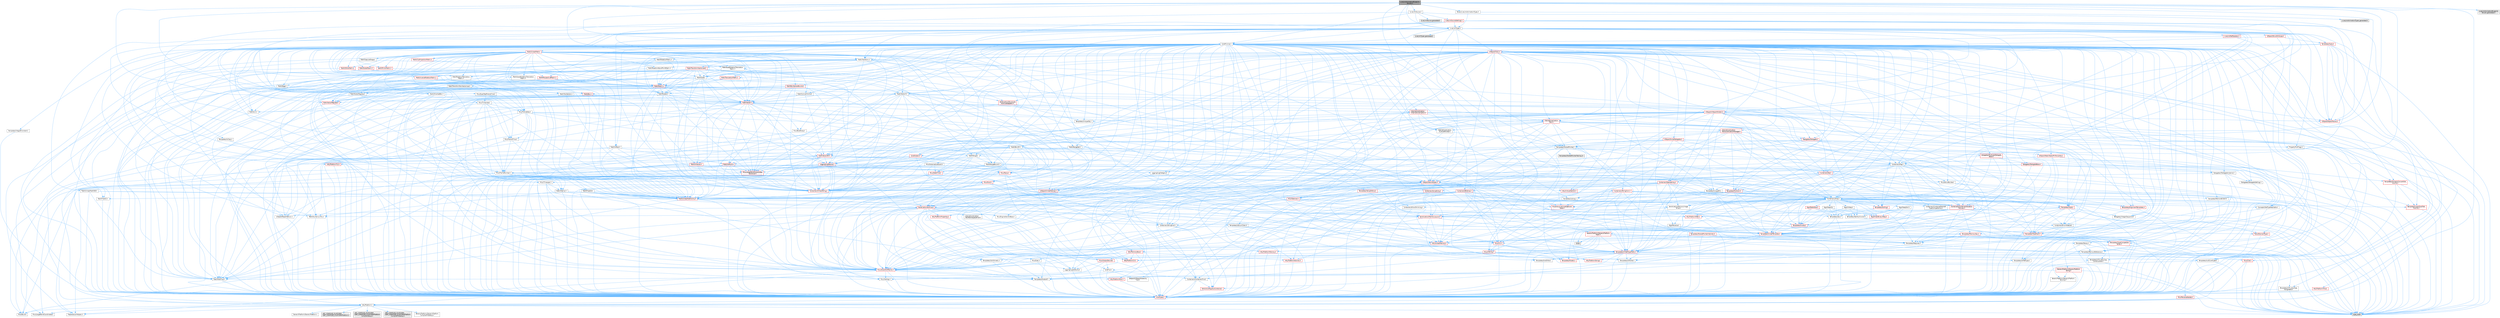 digraph "LiveLinkAnimationBlueprintStructs.h"
{
 // INTERACTIVE_SVG=YES
 // LATEX_PDF_SIZE
  bgcolor="transparent";
  edge [fontname=Helvetica,fontsize=10,labelfontname=Helvetica,labelfontsize=10];
  node [fontname=Helvetica,fontsize=10,shape=box,height=0.2,width=0.4];
  Node1 [id="Node000001",label="LiveLinkAnimationBlueprint\lStructs.h",height=0.2,width=0.4,color="gray40", fillcolor="grey60", style="filled", fontcolor="black",tooltip=" "];
  Node1 -> Node2 [id="edge1_Node000001_Node000002",color="steelblue1",style="solid",tooltip=" "];
  Node2 [id="Node000002",label="Containers/Array.h",height=0.2,width=0.4,color="grey40", fillcolor="white", style="filled",URL="$df/dd0/Array_8h.html",tooltip=" "];
  Node2 -> Node3 [id="edge2_Node000002_Node000003",color="steelblue1",style="solid",tooltip=" "];
  Node3 [id="Node000003",label="CoreTypes.h",height=0.2,width=0.4,color="red", fillcolor="#FFF0F0", style="filled",URL="$dc/dec/CoreTypes_8h.html",tooltip=" "];
  Node3 -> Node4 [id="edge3_Node000003_Node000004",color="steelblue1",style="solid",tooltip=" "];
  Node4 [id="Node000004",label="HAL/Platform.h",height=0.2,width=0.4,color="grey40", fillcolor="white", style="filled",URL="$d9/dd0/Platform_8h.html",tooltip=" "];
  Node4 -> Node5 [id="edge4_Node000004_Node000005",color="steelblue1",style="solid",tooltip=" "];
  Node5 [id="Node000005",label="Misc/Build.h",height=0.2,width=0.4,color="grey40", fillcolor="white", style="filled",URL="$d3/dbb/Build_8h.html",tooltip=" "];
  Node4 -> Node6 [id="edge5_Node000004_Node000006",color="steelblue1",style="solid",tooltip=" "];
  Node6 [id="Node000006",label="Misc/LargeWorldCoordinates.h",height=0.2,width=0.4,color="grey40", fillcolor="white", style="filled",URL="$d2/dcb/LargeWorldCoordinates_8h.html",tooltip=" "];
  Node4 -> Node7 [id="edge6_Node000004_Node000007",color="steelblue1",style="solid",tooltip=" "];
  Node7 [id="Node000007",label="type_traits",height=0.2,width=0.4,color="grey60", fillcolor="#E0E0E0", style="filled",tooltip=" "];
  Node4 -> Node8 [id="edge7_Node000004_Node000008",color="steelblue1",style="solid",tooltip=" "];
  Node8 [id="Node000008",label="PreprocessorHelpers.h",height=0.2,width=0.4,color="grey40", fillcolor="white", style="filled",URL="$db/ddb/PreprocessorHelpers_8h.html",tooltip=" "];
  Node4 -> Node9 [id="edge8_Node000004_Node000009",color="steelblue1",style="solid",tooltip=" "];
  Node9 [id="Node000009",label="UBT_COMPILED_PLATFORM\l/UBT_COMPILED_PLATFORMPlatform\lCompilerPreSetup.h",height=0.2,width=0.4,color="grey60", fillcolor="#E0E0E0", style="filled",tooltip=" "];
  Node4 -> Node10 [id="edge9_Node000004_Node000010",color="steelblue1",style="solid",tooltip=" "];
  Node10 [id="Node000010",label="GenericPlatform/GenericPlatform\lCompilerPreSetup.h",height=0.2,width=0.4,color="grey40", fillcolor="white", style="filled",URL="$d9/dc8/GenericPlatformCompilerPreSetup_8h.html",tooltip=" "];
  Node4 -> Node11 [id="edge10_Node000004_Node000011",color="steelblue1",style="solid",tooltip=" "];
  Node11 [id="Node000011",label="GenericPlatform/GenericPlatform.h",height=0.2,width=0.4,color="grey40", fillcolor="white", style="filled",URL="$d6/d84/GenericPlatform_8h.html",tooltip=" "];
  Node4 -> Node12 [id="edge11_Node000004_Node000012",color="steelblue1",style="solid",tooltip=" "];
  Node12 [id="Node000012",label="UBT_COMPILED_PLATFORM\l/UBT_COMPILED_PLATFORMPlatform.h",height=0.2,width=0.4,color="grey60", fillcolor="#E0E0E0", style="filled",tooltip=" "];
  Node4 -> Node13 [id="edge12_Node000004_Node000013",color="steelblue1",style="solid",tooltip=" "];
  Node13 [id="Node000013",label="UBT_COMPILED_PLATFORM\l/UBT_COMPILED_PLATFORMPlatform\lCompilerSetup.h",height=0.2,width=0.4,color="grey60", fillcolor="#E0E0E0", style="filled",tooltip=" "];
  Node2 -> Node17 [id="edge13_Node000002_Node000017",color="steelblue1",style="solid",tooltip=" "];
  Node17 [id="Node000017",label="Misc/AssertionMacros.h",height=0.2,width=0.4,color="red", fillcolor="#FFF0F0", style="filled",URL="$d0/dfa/AssertionMacros_8h.html",tooltip=" "];
  Node17 -> Node3 [id="edge14_Node000017_Node000003",color="steelblue1",style="solid",tooltip=" "];
  Node17 -> Node4 [id="edge15_Node000017_Node000004",color="steelblue1",style="solid",tooltip=" "];
  Node17 -> Node18 [id="edge16_Node000017_Node000018",color="steelblue1",style="solid",tooltip=" "];
  Node18 [id="Node000018",label="HAL/PlatformMisc.h",height=0.2,width=0.4,color="red", fillcolor="#FFF0F0", style="filled",URL="$d0/df5/PlatformMisc_8h.html",tooltip=" "];
  Node18 -> Node3 [id="edge17_Node000018_Node000003",color="steelblue1",style="solid",tooltip=" "];
  Node17 -> Node8 [id="edge18_Node000017_Node000008",color="steelblue1",style="solid",tooltip=" "];
  Node17 -> Node54 [id="edge19_Node000017_Node000054",color="steelblue1",style="solid",tooltip=" "];
  Node54 [id="Node000054",label="Templates/EnableIf.h",height=0.2,width=0.4,color="grey40", fillcolor="white", style="filled",URL="$d7/d60/EnableIf_8h.html",tooltip=" "];
  Node54 -> Node3 [id="edge20_Node000054_Node000003",color="steelblue1",style="solid",tooltip=" "];
  Node17 -> Node60 [id="edge21_Node000017_Node000060",color="steelblue1",style="solid",tooltip=" "];
  Node60 [id="Node000060",label="Misc/VarArgs.h",height=0.2,width=0.4,color="grey40", fillcolor="white", style="filled",URL="$d5/d6f/VarArgs_8h.html",tooltip=" "];
  Node60 -> Node3 [id="edge22_Node000060_Node000003",color="steelblue1",style="solid",tooltip=" "];
  Node2 -> Node68 [id="edge23_Node000002_Node000068",color="steelblue1",style="solid",tooltip=" "];
  Node68 [id="Node000068",label="Misc/IntrusiveUnsetOptional\lState.h",height=0.2,width=0.4,color="red", fillcolor="#FFF0F0", style="filled",URL="$d2/d0a/IntrusiveUnsetOptionalState_8h.html",tooltip=" "];
  Node2 -> Node70 [id="edge24_Node000002_Node000070",color="steelblue1",style="solid",tooltip=" "];
  Node70 [id="Node000070",label="Misc/ReverseIterate.h",height=0.2,width=0.4,color="red", fillcolor="#FFF0F0", style="filled",URL="$db/de3/ReverseIterate_8h.html",tooltip=" "];
  Node70 -> Node4 [id="edge25_Node000070_Node000004",color="steelblue1",style="solid",tooltip=" "];
  Node2 -> Node72 [id="edge26_Node000002_Node000072",color="steelblue1",style="solid",tooltip=" "];
  Node72 [id="Node000072",label="HAL/UnrealMemory.h",height=0.2,width=0.4,color="red", fillcolor="#FFF0F0", style="filled",URL="$d9/d96/UnrealMemory_8h.html",tooltip=" "];
  Node72 -> Node3 [id="edge27_Node000072_Node000003",color="steelblue1",style="solid",tooltip=" "];
  Node72 -> Node76 [id="edge28_Node000072_Node000076",color="steelblue1",style="solid",tooltip=" "];
  Node76 [id="Node000076",label="HAL/MemoryBase.h",height=0.2,width=0.4,color="red", fillcolor="#FFF0F0", style="filled",URL="$d6/d9f/MemoryBase_8h.html",tooltip=" "];
  Node76 -> Node3 [id="edge29_Node000076_Node000003",color="steelblue1",style="solid",tooltip=" "];
  Node76 -> Node47 [id="edge30_Node000076_Node000047",color="steelblue1",style="solid",tooltip=" "];
  Node47 [id="Node000047",label="HAL/PlatformAtomics.h",height=0.2,width=0.4,color="red", fillcolor="#FFF0F0", style="filled",URL="$d3/d36/PlatformAtomics_8h.html",tooltip=" "];
  Node47 -> Node3 [id="edge31_Node000047_Node000003",color="steelblue1",style="solid",tooltip=" "];
  Node76 -> Node30 [id="edge32_Node000076_Node000030",color="steelblue1",style="solid",tooltip=" "];
  Node30 [id="Node000030",label="HAL/PlatformCrt.h",height=0.2,width=0.4,color="red", fillcolor="#FFF0F0", style="filled",URL="$d8/d75/PlatformCrt_8h.html",tooltip=" "];
  Node76 -> Node77 [id="edge33_Node000076_Node000077",color="steelblue1",style="solid",tooltip=" "];
  Node77 [id="Node000077",label="Misc/Exec.h",height=0.2,width=0.4,color="grey40", fillcolor="white", style="filled",URL="$de/ddb/Exec_8h.html",tooltip=" "];
  Node77 -> Node3 [id="edge34_Node000077_Node000003",color="steelblue1",style="solid",tooltip=" "];
  Node77 -> Node17 [id="edge35_Node000077_Node000017",color="steelblue1",style="solid",tooltip=" "];
  Node76 -> Node78 [id="edge36_Node000076_Node000078",color="steelblue1",style="solid",tooltip=" "];
  Node78 [id="Node000078",label="Misc/OutputDevice.h",height=0.2,width=0.4,color="red", fillcolor="#FFF0F0", style="filled",URL="$d7/d32/OutputDevice_8h.html",tooltip=" "];
  Node78 -> Node25 [id="edge37_Node000078_Node000025",color="steelblue1",style="solid",tooltip=" "];
  Node25 [id="Node000025",label="CoreFwd.h",height=0.2,width=0.4,color="grey40", fillcolor="white", style="filled",URL="$d1/d1e/CoreFwd_8h.html",tooltip=" "];
  Node25 -> Node3 [id="edge38_Node000025_Node000003",color="steelblue1",style="solid",tooltip=" "];
  Node25 -> Node26 [id="edge39_Node000025_Node000026",color="steelblue1",style="solid",tooltip=" "];
  Node26 [id="Node000026",label="Containers/ContainersFwd.h",height=0.2,width=0.4,color="grey40", fillcolor="white", style="filled",URL="$d4/d0a/ContainersFwd_8h.html",tooltip=" "];
  Node26 -> Node4 [id="edge40_Node000026_Node000004",color="steelblue1",style="solid",tooltip=" "];
  Node26 -> Node3 [id="edge41_Node000026_Node000003",color="steelblue1",style="solid",tooltip=" "];
  Node26 -> Node23 [id="edge42_Node000026_Node000023",color="steelblue1",style="solid",tooltip=" "];
  Node23 [id="Node000023",label="Traits/IsContiguousContainer.h",height=0.2,width=0.4,color="red", fillcolor="#FFF0F0", style="filled",URL="$d5/d3c/IsContiguousContainer_8h.html",tooltip=" "];
  Node23 -> Node3 [id="edge43_Node000023_Node000003",color="steelblue1",style="solid",tooltip=" "];
  Node25 -> Node27 [id="edge44_Node000025_Node000027",color="steelblue1",style="solid",tooltip=" "];
  Node27 [id="Node000027",label="Math/MathFwd.h",height=0.2,width=0.4,color="grey40", fillcolor="white", style="filled",URL="$d2/d10/MathFwd_8h.html",tooltip=" "];
  Node27 -> Node4 [id="edge45_Node000027_Node000004",color="steelblue1",style="solid",tooltip=" "];
  Node25 -> Node28 [id="edge46_Node000025_Node000028",color="steelblue1",style="solid",tooltip=" "];
  Node28 [id="Node000028",label="UObject/UObjectHierarchy\lFwd.h",height=0.2,width=0.4,color="grey40", fillcolor="white", style="filled",URL="$d3/d13/UObjectHierarchyFwd_8h.html",tooltip=" "];
  Node78 -> Node3 [id="edge47_Node000078_Node000003",color="steelblue1",style="solid",tooltip=" "];
  Node78 -> Node79 [id="edge48_Node000078_Node000079",color="steelblue1",style="solid",tooltip=" "];
  Node79 [id="Node000079",label="Logging/LogVerbosity.h",height=0.2,width=0.4,color="grey40", fillcolor="white", style="filled",URL="$d2/d8f/LogVerbosity_8h.html",tooltip=" "];
  Node79 -> Node3 [id="edge49_Node000079_Node000003",color="steelblue1",style="solid",tooltip=" "];
  Node78 -> Node60 [id="edge50_Node000078_Node000060",color="steelblue1",style="solid",tooltip=" "];
  Node72 -> Node89 [id="edge51_Node000072_Node000089",color="steelblue1",style="solid",tooltip=" "];
  Node89 [id="Node000089",label="HAL/PlatformMemory.h",height=0.2,width=0.4,color="red", fillcolor="#FFF0F0", style="filled",URL="$de/d68/PlatformMemory_8h.html",tooltip=" "];
  Node89 -> Node3 [id="edge52_Node000089_Node000003",color="steelblue1",style="solid",tooltip=" "];
  Node72 -> Node92 [id="edge53_Node000072_Node000092",color="steelblue1",style="solid",tooltip=" "];
  Node92 [id="Node000092",label="Templates/IsPointer.h",height=0.2,width=0.4,color="grey40", fillcolor="white", style="filled",URL="$d7/d05/IsPointer_8h.html",tooltip=" "];
  Node92 -> Node3 [id="edge54_Node000092_Node000003",color="steelblue1",style="solid",tooltip=" "];
  Node2 -> Node93 [id="edge55_Node000002_Node000093",color="steelblue1",style="solid",tooltip=" "];
  Node93 [id="Node000093",label="Templates/UnrealTypeTraits.h",height=0.2,width=0.4,color="red", fillcolor="#FFF0F0", style="filled",URL="$d2/d2d/UnrealTypeTraits_8h.html",tooltip=" "];
  Node93 -> Node3 [id="edge56_Node000093_Node000003",color="steelblue1",style="solid",tooltip=" "];
  Node93 -> Node92 [id="edge57_Node000093_Node000092",color="steelblue1",style="solid",tooltip=" "];
  Node93 -> Node17 [id="edge58_Node000093_Node000017",color="steelblue1",style="solid",tooltip=" "];
  Node93 -> Node85 [id="edge59_Node000093_Node000085",color="steelblue1",style="solid",tooltip=" "];
  Node85 [id="Node000085",label="Templates/AndOrNot.h",height=0.2,width=0.4,color="grey40", fillcolor="white", style="filled",URL="$db/d0a/AndOrNot_8h.html",tooltip=" "];
  Node85 -> Node3 [id="edge60_Node000085_Node000003",color="steelblue1",style="solid",tooltip=" "];
  Node93 -> Node54 [id="edge61_Node000093_Node000054",color="steelblue1",style="solid",tooltip=" "];
  Node93 -> Node94 [id="edge62_Node000093_Node000094",color="steelblue1",style="solid",tooltip=" "];
  Node94 [id="Node000094",label="Templates/IsArithmetic.h",height=0.2,width=0.4,color="grey40", fillcolor="white", style="filled",URL="$d2/d5d/IsArithmetic_8h.html",tooltip=" "];
  Node94 -> Node3 [id="edge63_Node000094_Node000003",color="steelblue1",style="solid",tooltip=" "];
  Node93 -> Node95 [id="edge64_Node000093_Node000095",color="steelblue1",style="solid",tooltip=" "];
  Node95 [id="Node000095",label="Templates/Models.h",height=0.2,width=0.4,color="red", fillcolor="#FFF0F0", style="filled",URL="$d3/d0c/Models_8h.html",tooltip=" "];
  Node93 -> Node96 [id="edge65_Node000093_Node000096",color="steelblue1",style="solid",tooltip=" "];
  Node96 [id="Node000096",label="Templates/IsPODType.h",height=0.2,width=0.4,color="grey40", fillcolor="white", style="filled",URL="$d7/db1/IsPODType_8h.html",tooltip=" "];
  Node96 -> Node3 [id="edge66_Node000096_Node000003",color="steelblue1",style="solid",tooltip=" "];
  Node93 -> Node97 [id="edge67_Node000093_Node000097",color="steelblue1",style="solid",tooltip=" "];
  Node97 [id="Node000097",label="Templates/IsUECoreType.h",height=0.2,width=0.4,color="grey40", fillcolor="white", style="filled",URL="$d1/db8/IsUECoreType_8h.html",tooltip=" "];
  Node97 -> Node3 [id="edge68_Node000097_Node000003",color="steelblue1",style="solid",tooltip=" "];
  Node97 -> Node7 [id="edge69_Node000097_Node000007",color="steelblue1",style="solid",tooltip=" "];
  Node93 -> Node86 [id="edge70_Node000093_Node000086",color="steelblue1",style="solid",tooltip=" "];
  Node86 [id="Node000086",label="Templates/IsTriviallyCopy\lConstructible.h",height=0.2,width=0.4,color="grey40", fillcolor="white", style="filled",URL="$d3/d78/IsTriviallyCopyConstructible_8h.html",tooltip=" "];
  Node86 -> Node3 [id="edge71_Node000086_Node000003",color="steelblue1",style="solid",tooltip=" "];
  Node86 -> Node7 [id="edge72_Node000086_Node000007",color="steelblue1",style="solid",tooltip=" "];
  Node2 -> Node98 [id="edge73_Node000002_Node000098",color="steelblue1",style="solid",tooltip=" "];
  Node98 [id="Node000098",label="Templates/UnrealTemplate.h",height=0.2,width=0.4,color="red", fillcolor="#FFF0F0", style="filled",URL="$d4/d24/UnrealTemplate_8h.html",tooltip=" "];
  Node98 -> Node3 [id="edge74_Node000098_Node000003",color="steelblue1",style="solid",tooltip=" "];
  Node98 -> Node92 [id="edge75_Node000098_Node000092",color="steelblue1",style="solid",tooltip=" "];
  Node98 -> Node72 [id="edge76_Node000098_Node000072",color="steelblue1",style="solid",tooltip=" "];
  Node98 -> Node93 [id="edge77_Node000098_Node000093",color="steelblue1",style="solid",tooltip=" "];
  Node98 -> Node101 [id="edge78_Node000098_Node000101",color="steelblue1",style="solid",tooltip=" "];
  Node101 [id="Node000101",label="Templates/RemoveReference.h",height=0.2,width=0.4,color="grey40", fillcolor="white", style="filled",URL="$da/dbe/RemoveReference_8h.html",tooltip=" "];
  Node101 -> Node3 [id="edge79_Node000101_Node000003",color="steelblue1",style="solid",tooltip=" "];
  Node98 -> Node62 [id="edge80_Node000098_Node000062",color="steelblue1",style="solid",tooltip=" "];
  Node62 [id="Node000062",label="Templates/Requires.h",height=0.2,width=0.4,color="grey40", fillcolor="white", style="filled",URL="$dc/d96/Requires_8h.html",tooltip=" "];
  Node62 -> Node54 [id="edge81_Node000062_Node000054",color="steelblue1",style="solid",tooltip=" "];
  Node62 -> Node7 [id="edge82_Node000062_Node000007",color="steelblue1",style="solid",tooltip=" "];
  Node98 -> Node102 [id="edge83_Node000098_Node000102",color="steelblue1",style="solid",tooltip=" "];
  Node102 [id="Node000102",label="Templates/TypeCompatible\lBytes.h",height=0.2,width=0.4,color="red", fillcolor="#FFF0F0", style="filled",URL="$df/d0a/TypeCompatibleBytes_8h.html",tooltip=" "];
  Node102 -> Node3 [id="edge84_Node000102_Node000003",color="steelblue1",style="solid",tooltip=" "];
  Node102 -> Node7 [id="edge85_Node000102_Node000007",color="steelblue1",style="solid",tooltip=" "];
  Node98 -> Node23 [id="edge86_Node000098_Node000023",color="steelblue1",style="solid",tooltip=" "];
  Node98 -> Node7 [id="edge87_Node000098_Node000007",color="steelblue1",style="solid",tooltip=" "];
  Node2 -> Node104 [id="edge88_Node000002_Node000104",color="steelblue1",style="solid",tooltip=" "];
  Node104 [id="Node000104",label="Containers/AllowShrinking.h",height=0.2,width=0.4,color="grey40", fillcolor="white", style="filled",URL="$d7/d1a/AllowShrinking_8h.html",tooltip=" "];
  Node104 -> Node3 [id="edge89_Node000104_Node000003",color="steelblue1",style="solid",tooltip=" "];
  Node2 -> Node105 [id="edge90_Node000002_Node000105",color="steelblue1",style="solid",tooltip=" "];
  Node105 [id="Node000105",label="Containers/ContainerAllocation\lPolicies.h",height=0.2,width=0.4,color="red", fillcolor="#FFF0F0", style="filled",URL="$d7/dff/ContainerAllocationPolicies_8h.html",tooltip=" "];
  Node105 -> Node3 [id="edge91_Node000105_Node000003",color="steelblue1",style="solid",tooltip=" "];
  Node105 -> Node105 [id="edge92_Node000105_Node000105",color="steelblue1",style="solid",tooltip=" "];
  Node105 -> Node107 [id="edge93_Node000105_Node000107",color="steelblue1",style="solid",tooltip=" "];
  Node107 [id="Node000107",label="HAL/PlatformMath.h",height=0.2,width=0.4,color="red", fillcolor="#FFF0F0", style="filled",URL="$dc/d53/PlatformMath_8h.html",tooltip=" "];
  Node107 -> Node3 [id="edge94_Node000107_Node000003",color="steelblue1",style="solid",tooltip=" "];
  Node107 -> Node108 [id="edge95_Node000107_Node000108",color="steelblue1",style="solid",tooltip=" "];
  Node108 [id="Node000108",label="GenericPlatform/GenericPlatform\lMath.h",height=0.2,width=0.4,color="red", fillcolor="#FFF0F0", style="filled",URL="$d5/d79/GenericPlatformMath_8h.html",tooltip=" "];
  Node108 -> Node3 [id="edge96_Node000108_Node000003",color="steelblue1",style="solid",tooltip=" "];
  Node108 -> Node26 [id="edge97_Node000108_Node000026",color="steelblue1",style="solid",tooltip=" "];
  Node108 -> Node30 [id="edge98_Node000108_Node000030",color="steelblue1",style="solid",tooltip=" "];
  Node108 -> Node85 [id="edge99_Node000108_Node000085",color="steelblue1",style="solid",tooltip=" "];
  Node108 -> Node109 [id="edge100_Node000108_Node000109",color="steelblue1",style="solid",tooltip=" "];
  Node109 [id="Node000109",label="Templates/Decay.h",height=0.2,width=0.4,color="grey40", fillcolor="white", style="filled",URL="$dd/d0f/Decay_8h.html",tooltip=" "];
  Node109 -> Node3 [id="edge101_Node000109_Node000003",color="steelblue1",style="solid",tooltip=" "];
  Node109 -> Node101 [id="edge102_Node000109_Node000101",color="steelblue1",style="solid",tooltip=" "];
  Node109 -> Node7 [id="edge103_Node000109_Node000007",color="steelblue1",style="solid",tooltip=" "];
  Node108 -> Node93 [id="edge104_Node000108_Node000093",color="steelblue1",style="solid",tooltip=" "];
  Node108 -> Node62 [id="edge105_Node000108_Node000062",color="steelblue1",style="solid",tooltip=" "];
  Node108 -> Node102 [id="edge106_Node000108_Node000102",color="steelblue1",style="solid",tooltip=" "];
  Node108 -> Node113 [id="edge107_Node000108_Node000113",color="steelblue1",style="solid",tooltip=" "];
  Node113 [id="Node000113",label="limits",height=0.2,width=0.4,color="grey60", fillcolor="#E0E0E0", style="filled",tooltip=" "];
  Node108 -> Node7 [id="edge108_Node000108_Node000007",color="steelblue1",style="solid",tooltip=" "];
  Node105 -> Node72 [id="edge109_Node000105_Node000072",color="steelblue1",style="solid",tooltip=" "];
  Node105 -> Node40 [id="edge110_Node000105_Node000040",color="steelblue1",style="solid",tooltip=" "];
  Node40 [id="Node000040",label="Math/NumericLimits.h",height=0.2,width=0.4,color="grey40", fillcolor="white", style="filled",URL="$df/d1b/NumericLimits_8h.html",tooltip=" "];
  Node40 -> Node3 [id="edge111_Node000040_Node000003",color="steelblue1",style="solid",tooltip=" "];
  Node105 -> Node17 [id="edge112_Node000105_Node000017",color="steelblue1",style="solid",tooltip=" "];
  Node105 -> Node116 [id="edge113_Node000105_Node000116",color="steelblue1",style="solid",tooltip=" "];
  Node116 [id="Node000116",label="Templates/MemoryOps.h",height=0.2,width=0.4,color="red", fillcolor="#FFF0F0", style="filled",URL="$db/dea/MemoryOps_8h.html",tooltip=" "];
  Node116 -> Node3 [id="edge114_Node000116_Node000003",color="steelblue1",style="solid",tooltip=" "];
  Node116 -> Node72 [id="edge115_Node000116_Node000072",color="steelblue1",style="solid",tooltip=" "];
  Node116 -> Node87 [id="edge116_Node000116_Node000087",color="steelblue1",style="solid",tooltip=" "];
  Node87 [id="Node000087",label="Templates/IsTriviallyCopy\lAssignable.h",height=0.2,width=0.4,color="grey40", fillcolor="white", style="filled",URL="$d2/df2/IsTriviallyCopyAssignable_8h.html",tooltip=" "];
  Node87 -> Node3 [id="edge117_Node000087_Node000003",color="steelblue1",style="solid",tooltip=" "];
  Node87 -> Node7 [id="edge118_Node000087_Node000007",color="steelblue1",style="solid",tooltip=" "];
  Node116 -> Node86 [id="edge119_Node000116_Node000086",color="steelblue1",style="solid",tooltip=" "];
  Node116 -> Node62 [id="edge120_Node000116_Node000062",color="steelblue1",style="solid",tooltip=" "];
  Node116 -> Node93 [id="edge121_Node000116_Node000093",color="steelblue1",style="solid",tooltip=" "];
  Node116 -> Node7 [id="edge122_Node000116_Node000007",color="steelblue1",style="solid",tooltip=" "];
  Node105 -> Node102 [id="edge123_Node000105_Node000102",color="steelblue1",style="solid",tooltip=" "];
  Node105 -> Node7 [id="edge124_Node000105_Node000007",color="steelblue1",style="solid",tooltip=" "];
  Node2 -> Node117 [id="edge125_Node000002_Node000117",color="steelblue1",style="solid",tooltip=" "];
  Node117 [id="Node000117",label="Containers/ContainerElement\lTypeCompatibility.h",height=0.2,width=0.4,color="grey40", fillcolor="white", style="filled",URL="$df/ddf/ContainerElementTypeCompatibility_8h.html",tooltip=" "];
  Node117 -> Node3 [id="edge126_Node000117_Node000003",color="steelblue1",style="solid",tooltip=" "];
  Node117 -> Node93 [id="edge127_Node000117_Node000093",color="steelblue1",style="solid",tooltip=" "];
  Node2 -> Node118 [id="edge128_Node000002_Node000118",color="steelblue1",style="solid",tooltip=" "];
  Node118 [id="Node000118",label="Serialization/Archive.h",height=0.2,width=0.4,color="red", fillcolor="#FFF0F0", style="filled",URL="$d7/d3b/Archive_8h.html",tooltip=" "];
  Node118 -> Node25 [id="edge129_Node000118_Node000025",color="steelblue1",style="solid",tooltip=" "];
  Node118 -> Node3 [id="edge130_Node000118_Node000003",color="steelblue1",style="solid",tooltip=" "];
  Node118 -> Node119 [id="edge131_Node000118_Node000119",color="steelblue1",style="solid",tooltip=" "];
  Node119 [id="Node000119",label="HAL/PlatformProperties.h",height=0.2,width=0.4,color="red", fillcolor="#FFF0F0", style="filled",URL="$d9/db0/PlatformProperties_8h.html",tooltip=" "];
  Node119 -> Node3 [id="edge132_Node000119_Node000003",color="steelblue1",style="solid",tooltip=" "];
  Node118 -> Node122 [id="edge133_Node000118_Node000122",color="steelblue1",style="solid",tooltip=" "];
  Node122 [id="Node000122",label="Internationalization\l/TextNamespaceFwd.h",height=0.2,width=0.4,color="grey40", fillcolor="white", style="filled",URL="$d8/d97/TextNamespaceFwd_8h.html",tooltip=" "];
  Node122 -> Node3 [id="edge134_Node000122_Node000003",color="steelblue1",style="solid",tooltip=" "];
  Node118 -> Node27 [id="edge135_Node000118_Node000027",color="steelblue1",style="solid",tooltip=" "];
  Node118 -> Node17 [id="edge136_Node000118_Node000017",color="steelblue1",style="solid",tooltip=" "];
  Node118 -> Node5 [id="edge137_Node000118_Node000005",color="steelblue1",style="solid",tooltip=" "];
  Node118 -> Node123 [id="edge138_Node000118_Node000123",color="steelblue1",style="solid",tooltip=" "];
  Node123 [id="Node000123",label="Misc/EngineVersionBase.h",height=0.2,width=0.4,color="grey40", fillcolor="white", style="filled",URL="$d5/d2b/EngineVersionBase_8h.html",tooltip=" "];
  Node123 -> Node3 [id="edge139_Node000123_Node000003",color="steelblue1",style="solid",tooltip=" "];
  Node118 -> Node60 [id="edge140_Node000118_Node000060",color="steelblue1",style="solid",tooltip=" "];
  Node118 -> Node54 [id="edge141_Node000118_Node000054",color="steelblue1",style="solid",tooltip=" "];
  Node118 -> Node126 [id="edge142_Node000118_Node000126",color="steelblue1",style="solid",tooltip=" "];
  Node126 [id="Node000126",label="Templates/IsEnumClass.h",height=0.2,width=0.4,color="grey40", fillcolor="white", style="filled",URL="$d7/d15/IsEnumClass_8h.html",tooltip=" "];
  Node126 -> Node3 [id="edge143_Node000126_Node000003",color="steelblue1",style="solid",tooltip=" "];
  Node126 -> Node85 [id="edge144_Node000126_Node000085",color="steelblue1",style="solid",tooltip=" "];
  Node118 -> Node98 [id="edge145_Node000118_Node000098",color="steelblue1",style="solid",tooltip=" "];
  Node118 -> Node127 [id="edge146_Node000118_Node000127",color="steelblue1",style="solid",tooltip=" "];
  Node127 [id="Node000127",label="UObject/ObjectVersion.h",height=0.2,width=0.4,color="grey40", fillcolor="white", style="filled",URL="$da/d63/ObjectVersion_8h.html",tooltip=" "];
  Node127 -> Node3 [id="edge147_Node000127_Node000003",color="steelblue1",style="solid",tooltip=" "];
  Node2 -> Node128 [id="edge148_Node000002_Node000128",color="steelblue1",style="solid",tooltip=" "];
  Node128 [id="Node000128",label="Serialization/MemoryImage\lWriter.h",height=0.2,width=0.4,color="grey40", fillcolor="white", style="filled",URL="$d0/d08/MemoryImageWriter_8h.html",tooltip=" "];
  Node128 -> Node3 [id="edge149_Node000128_Node000003",color="steelblue1",style="solid",tooltip=" "];
  Node128 -> Node129 [id="edge150_Node000128_Node000129",color="steelblue1",style="solid",tooltip=" "];
  Node129 [id="Node000129",label="Serialization/MemoryLayout.h",height=0.2,width=0.4,color="red", fillcolor="#FFF0F0", style="filled",URL="$d7/d66/MemoryLayout_8h.html",tooltip=" "];
  Node129 -> Node132 [id="edge151_Node000129_Node000132",color="steelblue1",style="solid",tooltip=" "];
  Node132 [id="Node000132",label="Containers/EnumAsByte.h",height=0.2,width=0.4,color="grey40", fillcolor="white", style="filled",URL="$d6/d9a/EnumAsByte_8h.html",tooltip=" "];
  Node132 -> Node3 [id="edge152_Node000132_Node000003",color="steelblue1",style="solid",tooltip=" "];
  Node132 -> Node96 [id="edge153_Node000132_Node000096",color="steelblue1",style="solid",tooltip=" "];
  Node132 -> Node133 [id="edge154_Node000132_Node000133",color="steelblue1",style="solid",tooltip=" "];
  Node133 [id="Node000133",label="Templates/TypeHash.h",height=0.2,width=0.4,color="red", fillcolor="#FFF0F0", style="filled",URL="$d1/d62/TypeHash_8h.html",tooltip=" "];
  Node133 -> Node3 [id="edge155_Node000133_Node000003",color="steelblue1",style="solid",tooltip=" "];
  Node133 -> Node62 [id="edge156_Node000133_Node000062",color="steelblue1",style="solid",tooltip=" "];
  Node133 -> Node134 [id="edge157_Node000133_Node000134",color="steelblue1",style="solid",tooltip=" "];
  Node134 [id="Node000134",label="Misc/Crc.h",height=0.2,width=0.4,color="red", fillcolor="#FFF0F0", style="filled",URL="$d4/dd2/Crc_8h.html",tooltip=" "];
  Node134 -> Node3 [id="edge158_Node000134_Node000003",color="steelblue1",style="solid",tooltip=" "];
  Node134 -> Node74 [id="edge159_Node000134_Node000074",color="steelblue1",style="solid",tooltip=" "];
  Node74 [id="Node000074",label="HAL/PlatformString.h",height=0.2,width=0.4,color="red", fillcolor="#FFF0F0", style="filled",URL="$db/db5/PlatformString_8h.html",tooltip=" "];
  Node74 -> Node3 [id="edge160_Node000074_Node000003",color="steelblue1",style="solid",tooltip=" "];
  Node134 -> Node17 [id="edge161_Node000134_Node000017",color="steelblue1",style="solid",tooltip=" "];
  Node134 -> Node135 [id="edge162_Node000134_Node000135",color="steelblue1",style="solid",tooltip=" "];
  Node135 [id="Node000135",label="Misc/CString.h",height=0.2,width=0.4,color="red", fillcolor="#FFF0F0", style="filled",URL="$d2/d49/CString_8h.html",tooltip=" "];
  Node135 -> Node3 [id="edge163_Node000135_Node000003",color="steelblue1",style="solid",tooltip=" "];
  Node135 -> Node30 [id="edge164_Node000135_Node000030",color="steelblue1",style="solid",tooltip=" "];
  Node135 -> Node74 [id="edge165_Node000135_Node000074",color="steelblue1",style="solid",tooltip=" "];
  Node135 -> Node17 [id="edge166_Node000135_Node000017",color="steelblue1",style="solid",tooltip=" "];
  Node135 -> Node136 [id="edge167_Node000135_Node000136",color="steelblue1",style="solid",tooltip=" "];
  Node136 [id="Node000136",label="Misc/Char.h",height=0.2,width=0.4,color="red", fillcolor="#FFF0F0", style="filled",URL="$d0/d58/Char_8h.html",tooltip=" "];
  Node136 -> Node3 [id="edge168_Node000136_Node000003",color="steelblue1",style="solid",tooltip=" "];
  Node136 -> Node7 [id="edge169_Node000136_Node000007",color="steelblue1",style="solid",tooltip=" "];
  Node135 -> Node60 [id="edge170_Node000135_Node000060",color="steelblue1",style="solid",tooltip=" "];
  Node134 -> Node136 [id="edge171_Node000134_Node000136",color="steelblue1",style="solid",tooltip=" "];
  Node134 -> Node93 [id="edge172_Node000134_Node000093",color="steelblue1",style="solid",tooltip=" "];
  Node133 -> Node7 [id="edge173_Node000133_Node000007",color="steelblue1",style="solid",tooltip=" "];
  Node129 -> Node20 [id="edge174_Node000129_Node000020",color="steelblue1",style="solid",tooltip=" "];
  Node20 [id="Node000020",label="Containers/StringFwd.h",height=0.2,width=0.4,color="grey40", fillcolor="white", style="filled",URL="$df/d37/StringFwd_8h.html",tooltip=" "];
  Node20 -> Node3 [id="edge175_Node000020_Node000003",color="steelblue1",style="solid",tooltip=" "];
  Node20 -> Node21 [id="edge176_Node000020_Node000021",color="steelblue1",style="solid",tooltip=" "];
  Node21 [id="Node000021",label="Traits/ElementType.h",height=0.2,width=0.4,color="red", fillcolor="#FFF0F0", style="filled",URL="$d5/d4f/ElementType_8h.html",tooltip=" "];
  Node21 -> Node4 [id="edge177_Node000021_Node000004",color="steelblue1",style="solid",tooltip=" "];
  Node21 -> Node7 [id="edge178_Node000021_Node000007",color="steelblue1",style="solid",tooltip=" "];
  Node20 -> Node23 [id="edge179_Node000020_Node000023",color="steelblue1",style="solid",tooltip=" "];
  Node129 -> Node72 [id="edge180_Node000129_Node000072",color="steelblue1",style="solid",tooltip=" "];
  Node129 -> Node54 [id="edge181_Node000129_Node000054",color="steelblue1",style="solid",tooltip=" "];
  Node129 -> Node95 [id="edge182_Node000129_Node000095",color="steelblue1",style="solid",tooltip=" "];
  Node129 -> Node98 [id="edge183_Node000129_Node000098",color="steelblue1",style="solid",tooltip=" "];
  Node2 -> Node142 [id="edge184_Node000002_Node000142",color="steelblue1",style="solid",tooltip=" "];
  Node142 [id="Node000142",label="Algo/Heapify.h",height=0.2,width=0.4,color="grey40", fillcolor="white", style="filled",URL="$d0/d2a/Heapify_8h.html",tooltip=" "];
  Node142 -> Node143 [id="edge185_Node000142_Node000143",color="steelblue1",style="solid",tooltip=" "];
  Node143 [id="Node000143",label="Algo/Impl/BinaryHeap.h",height=0.2,width=0.4,color="red", fillcolor="#FFF0F0", style="filled",URL="$d7/da3/Algo_2Impl_2BinaryHeap_8h.html",tooltip=" "];
  Node143 -> Node144 [id="edge186_Node000143_Node000144",color="steelblue1",style="solid",tooltip=" "];
  Node144 [id="Node000144",label="Templates/Invoke.h",height=0.2,width=0.4,color="red", fillcolor="#FFF0F0", style="filled",URL="$d7/deb/Invoke_8h.html",tooltip=" "];
  Node144 -> Node3 [id="edge187_Node000144_Node000003",color="steelblue1",style="solid",tooltip=" "];
  Node144 -> Node98 [id="edge188_Node000144_Node000098",color="steelblue1",style="solid",tooltip=" "];
  Node144 -> Node7 [id="edge189_Node000144_Node000007",color="steelblue1",style="solid",tooltip=" "];
  Node143 -> Node7 [id="edge190_Node000143_Node000007",color="steelblue1",style="solid",tooltip=" "];
  Node142 -> Node148 [id="edge191_Node000142_Node000148",color="steelblue1",style="solid",tooltip=" "];
  Node148 [id="Node000148",label="Templates/IdentityFunctor.h",height=0.2,width=0.4,color="grey40", fillcolor="white", style="filled",URL="$d7/d2e/IdentityFunctor_8h.html",tooltip=" "];
  Node148 -> Node4 [id="edge192_Node000148_Node000004",color="steelblue1",style="solid",tooltip=" "];
  Node142 -> Node144 [id="edge193_Node000142_Node000144",color="steelblue1",style="solid",tooltip=" "];
  Node142 -> Node149 [id="edge194_Node000142_Node000149",color="steelblue1",style="solid",tooltip=" "];
  Node149 [id="Node000149",label="Templates/Less.h",height=0.2,width=0.4,color="grey40", fillcolor="white", style="filled",URL="$de/dc8/Less_8h.html",tooltip=" "];
  Node149 -> Node3 [id="edge195_Node000149_Node000003",color="steelblue1",style="solid",tooltip=" "];
  Node149 -> Node98 [id="edge196_Node000149_Node000098",color="steelblue1",style="solid",tooltip=" "];
  Node142 -> Node98 [id="edge197_Node000142_Node000098",color="steelblue1",style="solid",tooltip=" "];
  Node2 -> Node150 [id="edge198_Node000002_Node000150",color="steelblue1",style="solid",tooltip=" "];
  Node150 [id="Node000150",label="Algo/HeapSort.h",height=0.2,width=0.4,color="grey40", fillcolor="white", style="filled",URL="$d3/d92/HeapSort_8h.html",tooltip=" "];
  Node150 -> Node143 [id="edge199_Node000150_Node000143",color="steelblue1",style="solid",tooltip=" "];
  Node150 -> Node148 [id="edge200_Node000150_Node000148",color="steelblue1",style="solid",tooltip=" "];
  Node150 -> Node149 [id="edge201_Node000150_Node000149",color="steelblue1",style="solid",tooltip=" "];
  Node150 -> Node98 [id="edge202_Node000150_Node000098",color="steelblue1",style="solid",tooltip=" "];
  Node2 -> Node151 [id="edge203_Node000002_Node000151",color="steelblue1",style="solid",tooltip=" "];
  Node151 [id="Node000151",label="Algo/IsHeap.h",height=0.2,width=0.4,color="grey40", fillcolor="white", style="filled",URL="$de/d32/IsHeap_8h.html",tooltip=" "];
  Node151 -> Node143 [id="edge204_Node000151_Node000143",color="steelblue1",style="solid",tooltip=" "];
  Node151 -> Node148 [id="edge205_Node000151_Node000148",color="steelblue1",style="solid",tooltip=" "];
  Node151 -> Node144 [id="edge206_Node000151_Node000144",color="steelblue1",style="solid",tooltip=" "];
  Node151 -> Node149 [id="edge207_Node000151_Node000149",color="steelblue1",style="solid",tooltip=" "];
  Node151 -> Node98 [id="edge208_Node000151_Node000098",color="steelblue1",style="solid",tooltip=" "];
  Node2 -> Node143 [id="edge209_Node000002_Node000143",color="steelblue1",style="solid",tooltip=" "];
  Node2 -> Node152 [id="edge210_Node000002_Node000152",color="steelblue1",style="solid",tooltip=" "];
  Node152 [id="Node000152",label="Algo/StableSort.h",height=0.2,width=0.4,color="red", fillcolor="#FFF0F0", style="filled",URL="$d7/d3c/StableSort_8h.html",tooltip=" "];
  Node152 -> Node148 [id="edge211_Node000152_Node000148",color="steelblue1",style="solid",tooltip=" "];
  Node152 -> Node144 [id="edge212_Node000152_Node000144",color="steelblue1",style="solid",tooltip=" "];
  Node152 -> Node149 [id="edge213_Node000152_Node000149",color="steelblue1",style="solid",tooltip=" "];
  Node152 -> Node98 [id="edge214_Node000152_Node000098",color="steelblue1",style="solid",tooltip=" "];
  Node2 -> Node155 [id="edge215_Node000002_Node000155",color="steelblue1",style="solid",tooltip=" "];
  Node155 [id="Node000155",label="Concepts/GetTypeHashable.h",height=0.2,width=0.4,color="grey40", fillcolor="white", style="filled",URL="$d3/da2/GetTypeHashable_8h.html",tooltip=" "];
  Node155 -> Node3 [id="edge216_Node000155_Node000003",color="steelblue1",style="solid",tooltip=" "];
  Node155 -> Node133 [id="edge217_Node000155_Node000133",color="steelblue1",style="solid",tooltip=" "];
  Node2 -> Node148 [id="edge218_Node000002_Node000148",color="steelblue1",style="solid",tooltip=" "];
  Node2 -> Node144 [id="edge219_Node000002_Node000144",color="steelblue1",style="solid",tooltip=" "];
  Node2 -> Node149 [id="edge220_Node000002_Node000149",color="steelblue1",style="solid",tooltip=" "];
  Node2 -> Node156 [id="edge221_Node000002_Node000156",color="steelblue1",style="solid",tooltip=" "];
  Node156 [id="Node000156",label="Templates/LosesQualifiers\lFromTo.h",height=0.2,width=0.4,color="red", fillcolor="#FFF0F0", style="filled",URL="$d2/db3/LosesQualifiersFromTo_8h.html",tooltip=" "];
  Node156 -> Node7 [id="edge222_Node000156_Node000007",color="steelblue1",style="solid",tooltip=" "];
  Node2 -> Node62 [id="edge223_Node000002_Node000062",color="steelblue1",style="solid",tooltip=" "];
  Node2 -> Node157 [id="edge224_Node000002_Node000157",color="steelblue1",style="solid",tooltip=" "];
  Node157 [id="Node000157",label="Templates/Sorting.h",height=0.2,width=0.4,color="red", fillcolor="#FFF0F0", style="filled",URL="$d3/d9e/Sorting_8h.html",tooltip=" "];
  Node157 -> Node3 [id="edge225_Node000157_Node000003",color="steelblue1",style="solid",tooltip=" "];
  Node157 -> Node107 [id="edge226_Node000157_Node000107",color="steelblue1",style="solid",tooltip=" "];
  Node157 -> Node149 [id="edge227_Node000157_Node000149",color="steelblue1",style="solid",tooltip=" "];
  Node2 -> Node161 [id="edge228_Node000002_Node000161",color="steelblue1",style="solid",tooltip=" "];
  Node161 [id="Node000161",label="Templates/AlignmentTemplates.h",height=0.2,width=0.4,color="red", fillcolor="#FFF0F0", style="filled",URL="$dd/d32/AlignmentTemplates_8h.html",tooltip=" "];
  Node161 -> Node3 [id="edge229_Node000161_Node000003",color="steelblue1",style="solid",tooltip=" "];
  Node161 -> Node92 [id="edge230_Node000161_Node000092",color="steelblue1",style="solid",tooltip=" "];
  Node2 -> Node21 [id="edge231_Node000002_Node000021",color="steelblue1",style="solid",tooltip=" "];
  Node2 -> Node113 [id="edge232_Node000002_Node000113",color="steelblue1",style="solid",tooltip=" "];
  Node2 -> Node7 [id="edge233_Node000002_Node000007",color="steelblue1",style="solid",tooltip=" "];
  Node1 -> Node162 [id="edge234_Node000001_Node000162",color="steelblue1",style="solid",tooltip=" "];
  Node162 [id="Node000162",label="Containers/Map.h",height=0.2,width=0.4,color="grey40", fillcolor="white", style="filled",URL="$df/d79/Map_8h.html",tooltip=" "];
  Node162 -> Node3 [id="edge235_Node000162_Node000003",color="steelblue1",style="solid",tooltip=" "];
  Node162 -> Node163 [id="edge236_Node000162_Node000163",color="steelblue1",style="solid",tooltip=" "];
  Node163 [id="Node000163",label="Algo/Reverse.h",height=0.2,width=0.4,color="grey40", fillcolor="white", style="filled",URL="$d5/d93/Reverse_8h.html",tooltip=" "];
  Node163 -> Node3 [id="edge237_Node000163_Node000003",color="steelblue1",style="solid",tooltip=" "];
  Node163 -> Node98 [id="edge238_Node000163_Node000098",color="steelblue1",style="solid",tooltip=" "];
  Node162 -> Node117 [id="edge239_Node000162_Node000117",color="steelblue1",style="solid",tooltip=" "];
  Node162 -> Node164 [id="edge240_Node000162_Node000164",color="steelblue1",style="solid",tooltip=" "];
  Node164 [id="Node000164",label="Containers/Set.h",height=0.2,width=0.4,color="red", fillcolor="#FFF0F0", style="filled",URL="$d4/d45/Set_8h.html",tooltip=" "];
  Node164 -> Node105 [id="edge241_Node000164_Node000105",color="steelblue1",style="solid",tooltip=" "];
  Node164 -> Node117 [id="edge242_Node000164_Node000117",color="steelblue1",style="solid",tooltip=" "];
  Node164 -> Node166 [id="edge243_Node000164_Node000166",color="steelblue1",style="solid",tooltip=" "];
  Node166 [id="Node000166",label="Containers/SparseArray.h",height=0.2,width=0.4,color="red", fillcolor="#FFF0F0", style="filled",URL="$d5/dbf/SparseArray_8h.html",tooltip=" "];
  Node166 -> Node3 [id="edge244_Node000166_Node000003",color="steelblue1",style="solid",tooltip=" "];
  Node166 -> Node17 [id="edge245_Node000166_Node000017",color="steelblue1",style="solid",tooltip=" "];
  Node166 -> Node72 [id="edge246_Node000166_Node000072",color="steelblue1",style="solid",tooltip=" "];
  Node166 -> Node93 [id="edge247_Node000166_Node000093",color="steelblue1",style="solid",tooltip=" "];
  Node166 -> Node98 [id="edge248_Node000166_Node000098",color="steelblue1",style="solid",tooltip=" "];
  Node166 -> Node105 [id="edge249_Node000166_Node000105",color="steelblue1",style="solid",tooltip=" "];
  Node166 -> Node149 [id="edge250_Node000166_Node000149",color="steelblue1",style="solid",tooltip=" "];
  Node166 -> Node2 [id="edge251_Node000166_Node000002",color="steelblue1",style="solid",tooltip=" "];
  Node166 -> Node160 [id="edge252_Node000166_Node000160",color="steelblue1",style="solid",tooltip=" "];
  Node160 [id="Node000160",label="Math/UnrealMathUtility.h",height=0.2,width=0.4,color="red", fillcolor="#FFF0F0", style="filled",URL="$db/db8/UnrealMathUtility_8h.html",tooltip=" "];
  Node160 -> Node3 [id="edge253_Node000160_Node000003",color="steelblue1",style="solid",tooltip=" "];
  Node160 -> Node17 [id="edge254_Node000160_Node000017",color="steelblue1",style="solid",tooltip=" "];
  Node160 -> Node107 [id="edge255_Node000160_Node000107",color="steelblue1",style="solid",tooltip=" "];
  Node160 -> Node27 [id="edge256_Node000160_Node000027",color="steelblue1",style="solid",tooltip=" "];
  Node160 -> Node62 [id="edge257_Node000160_Node000062",color="steelblue1",style="solid",tooltip=" "];
  Node166 -> Node167 [id="edge258_Node000166_Node000167",color="steelblue1",style="solid",tooltip=" "];
  Node167 [id="Node000167",label="Containers/ScriptArray.h",height=0.2,width=0.4,color="red", fillcolor="#FFF0F0", style="filled",URL="$dc/daf/ScriptArray_8h.html",tooltip=" "];
  Node167 -> Node3 [id="edge259_Node000167_Node000003",color="steelblue1",style="solid",tooltip=" "];
  Node167 -> Node17 [id="edge260_Node000167_Node000017",color="steelblue1",style="solid",tooltip=" "];
  Node167 -> Node72 [id="edge261_Node000167_Node000072",color="steelblue1",style="solid",tooltip=" "];
  Node167 -> Node104 [id="edge262_Node000167_Node000104",color="steelblue1",style="solid",tooltip=" "];
  Node167 -> Node105 [id="edge263_Node000167_Node000105",color="steelblue1",style="solid",tooltip=" "];
  Node167 -> Node2 [id="edge264_Node000167_Node000002",color="steelblue1",style="solid",tooltip=" "];
  Node166 -> Node168 [id="edge265_Node000166_Node000168",color="steelblue1",style="solid",tooltip=" "];
  Node168 [id="Node000168",label="Containers/BitArray.h",height=0.2,width=0.4,color="red", fillcolor="#FFF0F0", style="filled",URL="$d1/de4/BitArray_8h.html",tooltip=" "];
  Node168 -> Node105 [id="edge266_Node000168_Node000105",color="steelblue1",style="solid",tooltip=" "];
  Node168 -> Node3 [id="edge267_Node000168_Node000003",color="steelblue1",style="solid",tooltip=" "];
  Node168 -> Node47 [id="edge268_Node000168_Node000047",color="steelblue1",style="solid",tooltip=" "];
  Node168 -> Node72 [id="edge269_Node000168_Node000072",color="steelblue1",style="solid",tooltip=" "];
  Node168 -> Node160 [id="edge270_Node000168_Node000160",color="steelblue1",style="solid",tooltip=" "];
  Node168 -> Node17 [id="edge271_Node000168_Node000017",color="steelblue1",style="solid",tooltip=" "];
  Node168 -> Node118 [id="edge272_Node000168_Node000118",color="steelblue1",style="solid",tooltip=" "];
  Node168 -> Node128 [id="edge273_Node000168_Node000128",color="steelblue1",style="solid",tooltip=" "];
  Node168 -> Node129 [id="edge274_Node000168_Node000129",color="steelblue1",style="solid",tooltip=" "];
  Node168 -> Node54 [id="edge275_Node000168_Node000054",color="steelblue1",style="solid",tooltip=" "];
  Node168 -> Node144 [id="edge276_Node000168_Node000144",color="steelblue1",style="solid",tooltip=" "];
  Node168 -> Node98 [id="edge277_Node000168_Node000098",color="steelblue1",style="solid",tooltip=" "];
  Node168 -> Node93 [id="edge278_Node000168_Node000093",color="steelblue1",style="solid",tooltip=" "];
  Node166 -> Node128 [id="edge279_Node000166_Node000128",color="steelblue1",style="solid",tooltip=" "];
  Node166 -> Node185 [id="edge280_Node000166_Node000185",color="steelblue1",style="solid",tooltip=" "];
  Node185 [id="Node000185",label="Containers/UnrealString.h",height=0.2,width=0.4,color="red", fillcolor="#FFF0F0", style="filled",URL="$d5/dba/UnrealString_8h.html",tooltip=" "];
  Node166 -> Node68 [id="edge281_Node000166_Node000068",color="steelblue1",style="solid",tooltip=" "];
  Node164 -> Node26 [id="edge282_Node000164_Node000026",color="steelblue1",style="solid",tooltip=" "];
  Node164 -> Node160 [id="edge283_Node000164_Node000160",color="steelblue1",style="solid",tooltip=" "];
  Node164 -> Node17 [id="edge284_Node000164_Node000017",color="steelblue1",style="solid",tooltip=" "];
  Node164 -> Node189 [id="edge285_Node000164_Node000189",color="steelblue1",style="solid",tooltip=" "];
  Node189 [id="Node000189",label="Misc/StructBuilder.h",height=0.2,width=0.4,color="grey40", fillcolor="white", style="filled",URL="$d9/db3/StructBuilder_8h.html",tooltip=" "];
  Node189 -> Node3 [id="edge286_Node000189_Node000003",color="steelblue1",style="solid",tooltip=" "];
  Node189 -> Node160 [id="edge287_Node000189_Node000160",color="steelblue1",style="solid",tooltip=" "];
  Node189 -> Node161 [id="edge288_Node000189_Node000161",color="steelblue1",style="solid",tooltip=" "];
  Node164 -> Node128 [id="edge289_Node000164_Node000128",color="steelblue1",style="solid",tooltip=" "];
  Node164 -> Node190 [id="edge290_Node000164_Node000190",color="steelblue1",style="solid",tooltip=" "];
  Node190 [id="Node000190",label="Templates/Function.h",height=0.2,width=0.4,color="red", fillcolor="#FFF0F0", style="filled",URL="$df/df5/Function_8h.html",tooltip=" "];
  Node190 -> Node3 [id="edge291_Node000190_Node000003",color="steelblue1",style="solid",tooltip=" "];
  Node190 -> Node17 [id="edge292_Node000190_Node000017",color="steelblue1",style="solid",tooltip=" "];
  Node190 -> Node68 [id="edge293_Node000190_Node000068",color="steelblue1",style="solid",tooltip=" "];
  Node190 -> Node72 [id="edge294_Node000190_Node000072",color="steelblue1",style="solid",tooltip=" "];
  Node190 -> Node93 [id="edge295_Node000190_Node000093",color="steelblue1",style="solid",tooltip=" "];
  Node190 -> Node144 [id="edge296_Node000190_Node000144",color="steelblue1",style="solid",tooltip=" "];
  Node190 -> Node98 [id="edge297_Node000190_Node000098",color="steelblue1",style="solid",tooltip=" "];
  Node190 -> Node62 [id="edge298_Node000190_Node000062",color="steelblue1",style="solid",tooltip=" "];
  Node190 -> Node160 [id="edge299_Node000190_Node000160",color="steelblue1",style="solid",tooltip=" "];
  Node190 -> Node7 [id="edge300_Node000190_Node000007",color="steelblue1",style="solid",tooltip=" "];
  Node164 -> Node157 [id="edge301_Node000164_Node000157",color="steelblue1",style="solid",tooltip=" "];
  Node164 -> Node133 [id="edge302_Node000164_Node000133",color="steelblue1",style="solid",tooltip=" "];
  Node164 -> Node98 [id="edge303_Node000164_Node000098",color="steelblue1",style="solid",tooltip=" "];
  Node164 -> Node7 [id="edge304_Node000164_Node000007",color="steelblue1",style="solid",tooltip=" "];
  Node162 -> Node185 [id="edge305_Node000162_Node000185",color="steelblue1",style="solid",tooltip=" "];
  Node162 -> Node17 [id="edge306_Node000162_Node000017",color="steelblue1",style="solid",tooltip=" "];
  Node162 -> Node189 [id="edge307_Node000162_Node000189",color="steelblue1",style="solid",tooltip=" "];
  Node162 -> Node190 [id="edge308_Node000162_Node000190",color="steelblue1",style="solid",tooltip=" "];
  Node162 -> Node157 [id="edge309_Node000162_Node000157",color="steelblue1",style="solid",tooltip=" "];
  Node162 -> Node193 [id="edge310_Node000162_Node000193",color="steelblue1",style="solid",tooltip=" "];
  Node193 [id="Node000193",label="Templates/Tuple.h",height=0.2,width=0.4,color="red", fillcolor="#FFF0F0", style="filled",URL="$d2/d4f/Tuple_8h.html",tooltip=" "];
  Node193 -> Node3 [id="edge311_Node000193_Node000003",color="steelblue1",style="solid",tooltip=" "];
  Node193 -> Node98 [id="edge312_Node000193_Node000098",color="steelblue1",style="solid",tooltip=" "];
  Node193 -> Node194 [id="edge313_Node000193_Node000194",color="steelblue1",style="solid",tooltip=" "];
  Node194 [id="Node000194",label="Delegates/IntegerSequence.h",height=0.2,width=0.4,color="grey40", fillcolor="white", style="filled",URL="$d2/dcc/IntegerSequence_8h.html",tooltip=" "];
  Node194 -> Node3 [id="edge314_Node000194_Node000003",color="steelblue1",style="solid",tooltip=" "];
  Node193 -> Node144 [id="edge315_Node000193_Node000144",color="steelblue1",style="solid",tooltip=" "];
  Node193 -> Node129 [id="edge316_Node000193_Node000129",color="steelblue1",style="solid",tooltip=" "];
  Node193 -> Node62 [id="edge317_Node000193_Node000062",color="steelblue1",style="solid",tooltip=" "];
  Node193 -> Node133 [id="edge318_Node000193_Node000133",color="steelblue1",style="solid",tooltip=" "];
  Node193 -> Node7 [id="edge319_Node000193_Node000007",color="steelblue1",style="solid",tooltip=" "];
  Node162 -> Node98 [id="edge320_Node000162_Node000098",color="steelblue1",style="solid",tooltip=" "];
  Node162 -> Node93 [id="edge321_Node000162_Node000093",color="steelblue1",style="solid",tooltip=" "];
  Node162 -> Node7 [id="edge322_Node000162_Node000007",color="steelblue1",style="solid",tooltip=" "];
  Node1 -> Node196 [id="edge323_Node000001_Node000196",color="steelblue1",style="solid",tooltip=" "];
  Node196 [id="Node000196",label="CoreMinimal.h",height=0.2,width=0.4,color="grey40", fillcolor="white", style="filled",URL="$d7/d67/CoreMinimal_8h.html",tooltip=" "];
  Node196 -> Node3 [id="edge324_Node000196_Node000003",color="steelblue1",style="solid",tooltip=" "];
  Node196 -> Node25 [id="edge325_Node000196_Node000025",color="steelblue1",style="solid",tooltip=" "];
  Node196 -> Node28 [id="edge326_Node000196_Node000028",color="steelblue1",style="solid",tooltip=" "];
  Node196 -> Node26 [id="edge327_Node000196_Node000026",color="steelblue1",style="solid",tooltip=" "];
  Node196 -> Node60 [id="edge328_Node000196_Node000060",color="steelblue1",style="solid",tooltip=" "];
  Node196 -> Node79 [id="edge329_Node000196_Node000079",color="steelblue1",style="solid",tooltip=" "];
  Node196 -> Node78 [id="edge330_Node000196_Node000078",color="steelblue1",style="solid",tooltip=" "];
  Node196 -> Node30 [id="edge331_Node000196_Node000030",color="steelblue1",style="solid",tooltip=" "];
  Node196 -> Node18 [id="edge332_Node000196_Node000018",color="steelblue1",style="solid",tooltip=" "];
  Node196 -> Node17 [id="edge333_Node000196_Node000017",color="steelblue1",style="solid",tooltip=" "];
  Node196 -> Node92 [id="edge334_Node000196_Node000092",color="steelblue1",style="solid",tooltip=" "];
  Node196 -> Node89 [id="edge335_Node000196_Node000089",color="steelblue1",style="solid",tooltip=" "];
  Node196 -> Node47 [id="edge336_Node000196_Node000047",color="steelblue1",style="solid",tooltip=" "];
  Node196 -> Node77 [id="edge337_Node000196_Node000077",color="steelblue1",style="solid",tooltip=" "];
  Node196 -> Node76 [id="edge338_Node000196_Node000076",color="steelblue1",style="solid",tooltip=" "];
  Node196 -> Node72 [id="edge339_Node000196_Node000072",color="steelblue1",style="solid",tooltip=" "];
  Node196 -> Node94 [id="edge340_Node000196_Node000094",color="steelblue1",style="solid",tooltip=" "];
  Node196 -> Node85 [id="edge341_Node000196_Node000085",color="steelblue1",style="solid",tooltip=" "];
  Node196 -> Node96 [id="edge342_Node000196_Node000096",color="steelblue1",style="solid",tooltip=" "];
  Node196 -> Node97 [id="edge343_Node000196_Node000097",color="steelblue1",style="solid",tooltip=" "];
  Node196 -> Node86 [id="edge344_Node000196_Node000086",color="steelblue1",style="solid",tooltip=" "];
  Node196 -> Node93 [id="edge345_Node000196_Node000093",color="steelblue1",style="solid",tooltip=" "];
  Node196 -> Node54 [id="edge346_Node000196_Node000054",color="steelblue1",style="solid",tooltip=" "];
  Node196 -> Node101 [id="edge347_Node000196_Node000101",color="steelblue1",style="solid",tooltip=" "];
  Node196 -> Node197 [id="edge348_Node000196_Node000197",color="steelblue1",style="solid",tooltip=" "];
  Node197 [id="Node000197",label="Templates/IntegralConstant.h",height=0.2,width=0.4,color="grey40", fillcolor="white", style="filled",URL="$db/d1b/IntegralConstant_8h.html",tooltip=" "];
  Node197 -> Node3 [id="edge349_Node000197_Node000003",color="steelblue1",style="solid",tooltip=" "];
  Node196 -> Node198 [id="edge350_Node000196_Node000198",color="steelblue1",style="solid",tooltip=" "];
  Node198 [id="Node000198",label="Templates/IsClass.h",height=0.2,width=0.4,color="grey40", fillcolor="white", style="filled",URL="$db/dcb/IsClass_8h.html",tooltip=" "];
  Node198 -> Node3 [id="edge351_Node000198_Node000003",color="steelblue1",style="solid",tooltip=" "];
  Node196 -> Node102 [id="edge352_Node000196_Node000102",color="steelblue1",style="solid",tooltip=" "];
  Node196 -> Node23 [id="edge353_Node000196_Node000023",color="steelblue1",style="solid",tooltip=" "];
  Node196 -> Node98 [id="edge354_Node000196_Node000098",color="steelblue1",style="solid",tooltip=" "];
  Node196 -> Node40 [id="edge355_Node000196_Node000040",color="steelblue1",style="solid",tooltip=" "];
  Node196 -> Node107 [id="edge356_Node000196_Node000107",color="steelblue1",style="solid",tooltip=" "];
  Node196 -> Node87 [id="edge357_Node000196_Node000087",color="steelblue1",style="solid",tooltip=" "];
  Node196 -> Node116 [id="edge358_Node000196_Node000116",color="steelblue1",style="solid",tooltip=" "];
  Node196 -> Node105 [id="edge359_Node000196_Node000105",color="steelblue1",style="solid",tooltip=" "];
  Node196 -> Node126 [id="edge360_Node000196_Node000126",color="steelblue1",style="solid",tooltip=" "];
  Node196 -> Node119 [id="edge361_Node000196_Node000119",color="steelblue1",style="solid",tooltip=" "];
  Node196 -> Node123 [id="edge362_Node000196_Node000123",color="steelblue1",style="solid",tooltip=" "];
  Node196 -> Node122 [id="edge363_Node000196_Node000122",color="steelblue1",style="solid",tooltip=" "];
  Node196 -> Node118 [id="edge364_Node000196_Node000118",color="steelblue1",style="solid",tooltip=" "];
  Node196 -> Node149 [id="edge365_Node000196_Node000149",color="steelblue1",style="solid",tooltip=" "];
  Node196 -> Node157 [id="edge366_Node000196_Node000157",color="steelblue1",style="solid",tooltip=" "];
  Node196 -> Node136 [id="edge367_Node000196_Node000136",color="steelblue1",style="solid",tooltip=" "];
  Node196 -> Node199 [id="edge368_Node000196_Node000199",color="steelblue1",style="solid",tooltip=" "];
  Node199 [id="Node000199",label="GenericPlatform/GenericPlatform\lStricmp.h",height=0.2,width=0.4,color="grey40", fillcolor="white", style="filled",URL="$d2/d86/GenericPlatformStricmp_8h.html",tooltip=" "];
  Node199 -> Node3 [id="edge369_Node000199_Node000003",color="steelblue1",style="solid",tooltip=" "];
  Node196 -> Node200 [id="edge370_Node000196_Node000200",color="steelblue1",style="solid",tooltip=" "];
  Node200 [id="Node000200",label="GenericPlatform/GenericPlatform\lString.h",height=0.2,width=0.4,color="red", fillcolor="#FFF0F0", style="filled",URL="$dd/d20/GenericPlatformString_8h.html",tooltip=" "];
  Node200 -> Node3 [id="edge371_Node000200_Node000003",color="steelblue1",style="solid",tooltip=" "];
  Node200 -> Node199 [id="edge372_Node000200_Node000199",color="steelblue1",style="solid",tooltip=" "];
  Node200 -> Node54 [id="edge373_Node000200_Node000054",color="steelblue1",style="solid",tooltip=" "];
  Node200 -> Node7 [id="edge374_Node000200_Node000007",color="steelblue1",style="solid",tooltip=" "];
  Node196 -> Node74 [id="edge375_Node000196_Node000074",color="steelblue1",style="solid",tooltip=" "];
  Node196 -> Node135 [id="edge376_Node000196_Node000135",color="steelblue1",style="solid",tooltip=" "];
  Node196 -> Node134 [id="edge377_Node000196_Node000134",color="steelblue1",style="solid",tooltip=" "];
  Node196 -> Node160 [id="edge378_Node000196_Node000160",color="steelblue1",style="solid",tooltip=" "];
  Node196 -> Node185 [id="edge379_Node000196_Node000185",color="steelblue1",style="solid",tooltip=" "];
  Node196 -> Node2 [id="edge380_Node000196_Node000002",color="steelblue1",style="solid",tooltip=" "];
  Node196 -> Node203 [id="edge381_Node000196_Node000203",color="steelblue1",style="solid",tooltip=" "];
  Node203 [id="Node000203",label="Misc/FrameNumber.h",height=0.2,width=0.4,color="grey40", fillcolor="white", style="filled",URL="$dd/dbd/FrameNumber_8h.html",tooltip=" "];
  Node203 -> Node3 [id="edge382_Node000203_Node000003",color="steelblue1",style="solid",tooltip=" "];
  Node203 -> Node40 [id="edge383_Node000203_Node000040",color="steelblue1",style="solid",tooltip=" "];
  Node203 -> Node160 [id="edge384_Node000203_Node000160",color="steelblue1",style="solid",tooltip=" "];
  Node203 -> Node54 [id="edge385_Node000203_Node000054",color="steelblue1",style="solid",tooltip=" "];
  Node203 -> Node93 [id="edge386_Node000203_Node000093",color="steelblue1",style="solid",tooltip=" "];
  Node196 -> Node204 [id="edge387_Node000196_Node000204",color="steelblue1",style="solid",tooltip=" "];
  Node204 [id="Node000204",label="Misc/Timespan.h",height=0.2,width=0.4,color="grey40", fillcolor="white", style="filled",URL="$da/dd9/Timespan_8h.html",tooltip=" "];
  Node204 -> Node3 [id="edge388_Node000204_Node000003",color="steelblue1",style="solid",tooltip=" "];
  Node204 -> Node205 [id="edge389_Node000204_Node000205",color="steelblue1",style="solid",tooltip=" "];
  Node205 [id="Node000205",label="Math/Interval.h",height=0.2,width=0.4,color="grey40", fillcolor="white", style="filled",URL="$d1/d55/Interval_8h.html",tooltip=" "];
  Node205 -> Node3 [id="edge390_Node000205_Node000003",color="steelblue1",style="solid",tooltip=" "];
  Node205 -> Node94 [id="edge391_Node000205_Node000094",color="steelblue1",style="solid",tooltip=" "];
  Node205 -> Node93 [id="edge392_Node000205_Node000093",color="steelblue1",style="solid",tooltip=" "];
  Node205 -> Node40 [id="edge393_Node000205_Node000040",color="steelblue1",style="solid",tooltip=" "];
  Node205 -> Node160 [id="edge394_Node000205_Node000160",color="steelblue1",style="solid",tooltip=" "];
  Node204 -> Node160 [id="edge395_Node000204_Node000160",color="steelblue1",style="solid",tooltip=" "];
  Node204 -> Node17 [id="edge396_Node000204_Node000017",color="steelblue1",style="solid",tooltip=" "];
  Node196 -> Node206 [id="edge397_Node000196_Node000206",color="steelblue1",style="solid",tooltip=" "];
  Node206 [id="Node000206",label="Containers/StringConv.h",height=0.2,width=0.4,color="red", fillcolor="#FFF0F0", style="filled",URL="$d3/ddf/StringConv_8h.html",tooltip=" "];
  Node206 -> Node3 [id="edge398_Node000206_Node000003",color="steelblue1",style="solid",tooltip=" "];
  Node206 -> Node17 [id="edge399_Node000206_Node000017",color="steelblue1",style="solid",tooltip=" "];
  Node206 -> Node105 [id="edge400_Node000206_Node000105",color="steelblue1",style="solid",tooltip=" "];
  Node206 -> Node2 [id="edge401_Node000206_Node000002",color="steelblue1",style="solid",tooltip=" "];
  Node206 -> Node135 [id="edge402_Node000206_Node000135",color="steelblue1",style="solid",tooltip=" "];
  Node206 -> Node182 [id="edge403_Node000206_Node000182",color="steelblue1",style="solid",tooltip=" "];
  Node182 [id="Node000182",label="Templates/IsArray.h",height=0.2,width=0.4,color="grey40", fillcolor="white", style="filled",URL="$d8/d8d/IsArray_8h.html",tooltip=" "];
  Node182 -> Node3 [id="edge404_Node000182_Node000003",color="steelblue1",style="solid",tooltip=" "];
  Node206 -> Node98 [id="edge405_Node000206_Node000098",color="steelblue1",style="solid",tooltip=" "];
  Node206 -> Node93 [id="edge406_Node000206_Node000093",color="steelblue1",style="solid",tooltip=" "];
  Node206 -> Node21 [id="edge407_Node000206_Node000021",color="steelblue1",style="solid",tooltip=" "];
  Node206 -> Node23 [id="edge408_Node000206_Node000023",color="steelblue1",style="solid",tooltip=" "];
  Node206 -> Node7 [id="edge409_Node000206_Node000007",color="steelblue1",style="solid",tooltip=" "];
  Node196 -> Node207 [id="edge410_Node000196_Node000207",color="steelblue1",style="solid",tooltip=" "];
  Node207 [id="Node000207",label="UObject/UnrealNames.h",height=0.2,width=0.4,color="red", fillcolor="#FFF0F0", style="filled",URL="$d8/db1/UnrealNames_8h.html",tooltip=" "];
  Node207 -> Node3 [id="edge411_Node000207_Node000003",color="steelblue1",style="solid",tooltip=" "];
  Node196 -> Node209 [id="edge412_Node000196_Node000209",color="steelblue1",style="solid",tooltip=" "];
  Node209 [id="Node000209",label="UObject/NameTypes.h",height=0.2,width=0.4,color="red", fillcolor="#FFF0F0", style="filled",URL="$d6/d35/NameTypes_8h.html",tooltip=" "];
  Node209 -> Node3 [id="edge413_Node000209_Node000003",color="steelblue1",style="solid",tooltip=" "];
  Node209 -> Node17 [id="edge414_Node000209_Node000017",color="steelblue1",style="solid",tooltip=" "];
  Node209 -> Node72 [id="edge415_Node000209_Node000072",color="steelblue1",style="solid",tooltip=" "];
  Node209 -> Node93 [id="edge416_Node000209_Node000093",color="steelblue1",style="solid",tooltip=" "];
  Node209 -> Node98 [id="edge417_Node000209_Node000098",color="steelblue1",style="solid",tooltip=" "];
  Node209 -> Node185 [id="edge418_Node000209_Node000185",color="steelblue1",style="solid",tooltip=" "];
  Node209 -> Node210 [id="edge419_Node000209_Node000210",color="steelblue1",style="solid",tooltip=" "];
  Node210 [id="Node000210",label="HAL/CriticalSection.h",height=0.2,width=0.4,color="red", fillcolor="#FFF0F0", style="filled",URL="$d6/d90/CriticalSection_8h.html",tooltip=" "];
  Node209 -> Node206 [id="edge420_Node000209_Node000206",color="steelblue1",style="solid",tooltip=" "];
  Node209 -> Node20 [id="edge421_Node000209_Node000020",color="steelblue1",style="solid",tooltip=" "];
  Node209 -> Node207 [id="edge422_Node000209_Node000207",color="steelblue1",style="solid",tooltip=" "];
  Node209 -> Node129 [id="edge423_Node000209_Node000129",color="steelblue1",style="solid",tooltip=" "];
  Node209 -> Node68 [id="edge424_Node000209_Node000068",color="steelblue1",style="solid",tooltip=" "];
  Node196 -> Node217 [id="edge425_Node000196_Node000217",color="steelblue1",style="solid",tooltip=" "];
  Node217 [id="Node000217",label="Misc/Parse.h",height=0.2,width=0.4,color="red", fillcolor="#FFF0F0", style="filled",URL="$dc/d71/Parse_8h.html",tooltip=" "];
  Node217 -> Node20 [id="edge426_Node000217_Node000020",color="steelblue1",style="solid",tooltip=" "];
  Node217 -> Node185 [id="edge427_Node000217_Node000185",color="steelblue1",style="solid",tooltip=" "];
  Node217 -> Node3 [id="edge428_Node000217_Node000003",color="steelblue1",style="solid",tooltip=" "];
  Node217 -> Node30 [id="edge429_Node000217_Node000030",color="steelblue1",style="solid",tooltip=" "];
  Node217 -> Node5 [id="edge430_Node000217_Node000005",color="steelblue1",style="solid",tooltip=" "];
  Node217 -> Node190 [id="edge431_Node000217_Node000190",color="steelblue1",style="solid",tooltip=" "];
  Node196 -> Node161 [id="edge432_Node000196_Node000161",color="steelblue1",style="solid",tooltip=" "];
  Node196 -> Node189 [id="edge433_Node000196_Node000189",color="steelblue1",style="solid",tooltip=" "];
  Node196 -> Node109 [id="edge434_Node000196_Node000109",color="steelblue1",style="solid",tooltip=" "];
  Node196 -> Node218 [id="edge435_Node000196_Node000218",color="steelblue1",style="solid",tooltip=" "];
  Node218 [id="Node000218",label="Templates/PointerIsConvertible\lFromTo.h",height=0.2,width=0.4,color="red", fillcolor="#FFF0F0", style="filled",URL="$d6/d65/PointerIsConvertibleFromTo_8h.html",tooltip=" "];
  Node218 -> Node3 [id="edge436_Node000218_Node000003",color="steelblue1",style="solid",tooltip=" "];
  Node218 -> Node156 [id="edge437_Node000218_Node000156",color="steelblue1",style="solid",tooltip=" "];
  Node218 -> Node7 [id="edge438_Node000218_Node000007",color="steelblue1",style="solid",tooltip=" "];
  Node196 -> Node144 [id="edge439_Node000196_Node000144",color="steelblue1",style="solid",tooltip=" "];
  Node196 -> Node190 [id="edge440_Node000196_Node000190",color="steelblue1",style="solid",tooltip=" "];
  Node196 -> Node133 [id="edge441_Node000196_Node000133",color="steelblue1",style="solid",tooltip=" "];
  Node196 -> Node167 [id="edge442_Node000196_Node000167",color="steelblue1",style="solid",tooltip=" "];
  Node196 -> Node168 [id="edge443_Node000196_Node000168",color="steelblue1",style="solid",tooltip=" "];
  Node196 -> Node166 [id="edge444_Node000196_Node000166",color="steelblue1",style="solid",tooltip=" "];
  Node196 -> Node164 [id="edge445_Node000196_Node000164",color="steelblue1",style="solid",tooltip=" "];
  Node196 -> Node163 [id="edge446_Node000196_Node000163",color="steelblue1",style="solid",tooltip=" "];
  Node196 -> Node162 [id="edge447_Node000196_Node000162",color="steelblue1",style="solid",tooltip=" "];
  Node196 -> Node219 [id="edge448_Node000196_Node000219",color="steelblue1",style="solid",tooltip=" "];
  Node219 [id="Node000219",label="Math/IntPoint.h",height=0.2,width=0.4,color="red", fillcolor="#FFF0F0", style="filled",URL="$d3/df7/IntPoint_8h.html",tooltip=" "];
  Node219 -> Node3 [id="edge449_Node000219_Node000003",color="steelblue1",style="solid",tooltip=" "];
  Node219 -> Node17 [id="edge450_Node000219_Node000017",color="steelblue1",style="solid",tooltip=" "];
  Node219 -> Node217 [id="edge451_Node000219_Node000217",color="steelblue1",style="solid",tooltip=" "];
  Node219 -> Node27 [id="edge452_Node000219_Node000027",color="steelblue1",style="solid",tooltip=" "];
  Node219 -> Node160 [id="edge453_Node000219_Node000160",color="steelblue1",style="solid",tooltip=" "];
  Node219 -> Node185 [id="edge454_Node000219_Node000185",color="steelblue1",style="solid",tooltip=" "];
  Node219 -> Node133 [id="edge455_Node000219_Node000133",color="steelblue1",style="solid",tooltip=" "];
  Node219 -> Node220 [id="edge456_Node000219_Node000220",color="steelblue1",style="solid",tooltip=" "];
  Node220 [id="Node000220",label="Misc/LargeWorldCoordinates\lSerializer.h",height=0.2,width=0.4,color="red", fillcolor="#FFF0F0", style="filled",URL="$d7/df9/LargeWorldCoordinatesSerializer_8h.html",tooltip=" "];
  Node220 -> Node209 [id="edge457_Node000220_Node000209",color="steelblue1",style="solid",tooltip=" "];
  Node220 -> Node127 [id="edge458_Node000220_Node000127",color="steelblue1",style="solid",tooltip=" "];
  Node196 -> Node221 [id="edge459_Node000196_Node000221",color="steelblue1",style="solid",tooltip=" "];
  Node221 [id="Node000221",label="Math/IntVector.h",height=0.2,width=0.4,color="red", fillcolor="#FFF0F0", style="filled",URL="$d7/d44/IntVector_8h.html",tooltip=" "];
  Node221 -> Node3 [id="edge460_Node000221_Node000003",color="steelblue1",style="solid",tooltip=" "];
  Node221 -> Node134 [id="edge461_Node000221_Node000134",color="steelblue1",style="solid",tooltip=" "];
  Node221 -> Node217 [id="edge462_Node000221_Node000217",color="steelblue1",style="solid",tooltip=" "];
  Node221 -> Node27 [id="edge463_Node000221_Node000027",color="steelblue1",style="solid",tooltip=" "];
  Node221 -> Node160 [id="edge464_Node000221_Node000160",color="steelblue1",style="solid",tooltip=" "];
  Node221 -> Node185 [id="edge465_Node000221_Node000185",color="steelblue1",style="solid",tooltip=" "];
  Node221 -> Node220 [id="edge466_Node000221_Node000220",color="steelblue1",style="solid",tooltip=" "];
  Node196 -> Node222 [id="edge467_Node000196_Node000222",color="steelblue1",style="solid",tooltip=" "];
  Node222 [id="Node000222",label="Logging/LogCategory.h",height=0.2,width=0.4,color="grey40", fillcolor="white", style="filled",URL="$d9/d36/LogCategory_8h.html",tooltip=" "];
  Node222 -> Node3 [id="edge468_Node000222_Node000003",color="steelblue1",style="solid",tooltip=" "];
  Node222 -> Node79 [id="edge469_Node000222_Node000079",color="steelblue1",style="solid",tooltip=" "];
  Node222 -> Node209 [id="edge470_Node000222_Node000209",color="steelblue1",style="solid",tooltip=" "];
  Node196 -> Node223 [id="edge471_Node000196_Node000223",color="steelblue1",style="solid",tooltip=" "];
  Node223 [id="Node000223",label="Logging/LogMacros.h",height=0.2,width=0.4,color="red", fillcolor="#FFF0F0", style="filled",URL="$d0/d16/LogMacros_8h.html",tooltip=" "];
  Node223 -> Node185 [id="edge472_Node000223_Node000185",color="steelblue1",style="solid",tooltip=" "];
  Node223 -> Node3 [id="edge473_Node000223_Node000003",color="steelblue1",style="solid",tooltip=" "];
  Node223 -> Node8 [id="edge474_Node000223_Node000008",color="steelblue1",style="solid",tooltip=" "];
  Node223 -> Node222 [id="edge475_Node000223_Node000222",color="steelblue1",style="solid",tooltip=" "];
  Node223 -> Node79 [id="edge476_Node000223_Node000079",color="steelblue1",style="solid",tooltip=" "];
  Node223 -> Node17 [id="edge477_Node000223_Node000017",color="steelblue1",style="solid",tooltip=" "];
  Node223 -> Node5 [id="edge478_Node000223_Node000005",color="steelblue1",style="solid",tooltip=" "];
  Node223 -> Node60 [id="edge479_Node000223_Node000060",color="steelblue1",style="solid",tooltip=" "];
  Node223 -> Node54 [id="edge480_Node000223_Node000054",color="steelblue1",style="solid",tooltip=" "];
  Node223 -> Node7 [id="edge481_Node000223_Node000007",color="steelblue1",style="solid",tooltip=" "];
  Node196 -> Node226 [id="edge482_Node000196_Node000226",color="steelblue1",style="solid",tooltip=" "];
  Node226 [id="Node000226",label="Math/Vector2D.h",height=0.2,width=0.4,color="red", fillcolor="#FFF0F0", style="filled",URL="$d3/db0/Vector2D_8h.html",tooltip=" "];
  Node226 -> Node3 [id="edge483_Node000226_Node000003",color="steelblue1",style="solid",tooltip=" "];
  Node226 -> Node27 [id="edge484_Node000226_Node000027",color="steelblue1",style="solid",tooltip=" "];
  Node226 -> Node17 [id="edge485_Node000226_Node000017",color="steelblue1",style="solid",tooltip=" "];
  Node226 -> Node134 [id="edge486_Node000226_Node000134",color="steelblue1",style="solid",tooltip=" "];
  Node226 -> Node160 [id="edge487_Node000226_Node000160",color="steelblue1",style="solid",tooltip=" "];
  Node226 -> Node185 [id="edge488_Node000226_Node000185",color="steelblue1",style="solid",tooltip=" "];
  Node226 -> Node217 [id="edge489_Node000226_Node000217",color="steelblue1",style="solid",tooltip=" "];
  Node226 -> Node220 [id="edge490_Node000226_Node000220",color="steelblue1",style="solid",tooltip=" "];
  Node226 -> Node219 [id="edge491_Node000226_Node000219",color="steelblue1",style="solid",tooltip=" "];
  Node226 -> Node223 [id="edge492_Node000226_Node000223",color="steelblue1",style="solid",tooltip=" "];
  Node226 -> Node7 [id="edge493_Node000226_Node000007",color="steelblue1",style="solid",tooltip=" "];
  Node196 -> Node230 [id="edge494_Node000196_Node000230",color="steelblue1",style="solid",tooltip=" "];
  Node230 [id="Node000230",label="Math/IntRect.h",height=0.2,width=0.4,color="grey40", fillcolor="white", style="filled",URL="$d7/d53/IntRect_8h.html",tooltip=" "];
  Node230 -> Node3 [id="edge495_Node000230_Node000003",color="steelblue1",style="solid",tooltip=" "];
  Node230 -> Node27 [id="edge496_Node000230_Node000027",color="steelblue1",style="solid",tooltip=" "];
  Node230 -> Node160 [id="edge497_Node000230_Node000160",color="steelblue1",style="solid",tooltip=" "];
  Node230 -> Node185 [id="edge498_Node000230_Node000185",color="steelblue1",style="solid",tooltip=" "];
  Node230 -> Node219 [id="edge499_Node000230_Node000219",color="steelblue1",style="solid",tooltip=" "];
  Node230 -> Node226 [id="edge500_Node000230_Node000226",color="steelblue1",style="solid",tooltip=" "];
  Node196 -> Node231 [id="edge501_Node000196_Node000231",color="steelblue1",style="solid",tooltip=" "];
  Node231 [id="Node000231",label="Misc/ByteSwap.h",height=0.2,width=0.4,color="grey40", fillcolor="white", style="filled",URL="$dc/dd7/ByteSwap_8h.html",tooltip=" "];
  Node231 -> Node3 [id="edge502_Node000231_Node000003",color="steelblue1",style="solid",tooltip=" "];
  Node231 -> Node30 [id="edge503_Node000231_Node000030",color="steelblue1",style="solid",tooltip=" "];
  Node196 -> Node132 [id="edge504_Node000196_Node000132",color="steelblue1",style="solid",tooltip=" "];
  Node196 -> Node232 [id="edge505_Node000196_Node000232",color="steelblue1",style="solid",tooltip=" "];
  Node232 [id="Node000232",label="HAL/PlatformTLS.h",height=0.2,width=0.4,color="red", fillcolor="#FFF0F0", style="filled",URL="$d0/def/PlatformTLS_8h.html",tooltip=" "];
  Node232 -> Node3 [id="edge506_Node000232_Node000003",color="steelblue1",style="solid",tooltip=" "];
  Node196 -> Node235 [id="edge507_Node000196_Node000235",color="steelblue1",style="solid",tooltip=" "];
  Node235 [id="Node000235",label="CoreGlobals.h",height=0.2,width=0.4,color="red", fillcolor="#FFF0F0", style="filled",URL="$d5/d8c/CoreGlobals_8h.html",tooltip=" "];
  Node235 -> Node185 [id="edge508_Node000235_Node000185",color="steelblue1",style="solid",tooltip=" "];
  Node235 -> Node3 [id="edge509_Node000235_Node000003",color="steelblue1",style="solid",tooltip=" "];
  Node235 -> Node232 [id="edge510_Node000235_Node000232",color="steelblue1",style="solid",tooltip=" "];
  Node235 -> Node223 [id="edge511_Node000235_Node000223",color="steelblue1",style="solid",tooltip=" "];
  Node235 -> Node5 [id="edge512_Node000235_Node000005",color="steelblue1",style="solid",tooltip=" "];
  Node235 -> Node78 [id="edge513_Node000235_Node000078",color="steelblue1",style="solid",tooltip=" "];
  Node235 -> Node209 [id="edge514_Node000235_Node000209",color="steelblue1",style="solid",tooltip=" "];
  Node196 -> Node236 [id="edge515_Node000196_Node000236",color="steelblue1",style="solid",tooltip=" "];
  Node236 [id="Node000236",label="Templates/SharedPointer.h",height=0.2,width=0.4,color="grey40", fillcolor="white", style="filled",URL="$d2/d17/SharedPointer_8h.html",tooltip=" "];
  Node236 -> Node3 [id="edge516_Node000236_Node000003",color="steelblue1",style="solid",tooltip=" "];
  Node236 -> Node68 [id="edge517_Node000236_Node000068",color="steelblue1",style="solid",tooltip=" "];
  Node236 -> Node218 [id="edge518_Node000236_Node000218",color="steelblue1",style="solid",tooltip=" "];
  Node236 -> Node17 [id="edge519_Node000236_Node000017",color="steelblue1",style="solid",tooltip=" "];
  Node236 -> Node72 [id="edge520_Node000236_Node000072",color="steelblue1",style="solid",tooltip=" "];
  Node236 -> Node2 [id="edge521_Node000236_Node000002",color="steelblue1",style="solid",tooltip=" "];
  Node236 -> Node162 [id="edge522_Node000236_Node000162",color="steelblue1",style="solid",tooltip=" "];
  Node236 -> Node235 [id="edge523_Node000236_Node000235",color="steelblue1",style="solid",tooltip=" "];
  Node236 -> Node237 [id="edge524_Node000236_Node000237",color="steelblue1",style="solid",tooltip=" "];
  Node237 [id="Node000237",label="Templates/SharedPointerInternals.h",height=0.2,width=0.4,color="red", fillcolor="#FFF0F0", style="filled",URL="$de/d3a/SharedPointerInternals_8h.html",tooltip=" "];
  Node237 -> Node3 [id="edge525_Node000237_Node000003",color="steelblue1",style="solid",tooltip=" "];
  Node237 -> Node72 [id="edge526_Node000237_Node000072",color="steelblue1",style="solid",tooltip=" "];
  Node237 -> Node17 [id="edge527_Node000237_Node000017",color="steelblue1",style="solid",tooltip=" "];
  Node237 -> Node101 [id="edge528_Node000237_Node000101",color="steelblue1",style="solid",tooltip=" "];
  Node237 -> Node102 [id="edge529_Node000237_Node000102",color="steelblue1",style="solid",tooltip=" "];
  Node237 -> Node7 [id="edge530_Node000237_Node000007",color="steelblue1",style="solid",tooltip=" "];
  Node236 -> Node240 [id="edge531_Node000236_Node000240",color="steelblue1",style="solid",tooltip=" "];
  Node240 [id="Node000240",label="Templates/SharedPointerTesting.inl",height=0.2,width=0.4,color="grey60", fillcolor="#E0E0E0", style="filled",tooltip=" "];
  Node196 -> Node241 [id="edge532_Node000196_Node000241",color="steelblue1",style="solid",tooltip=" "];
  Node241 [id="Node000241",label="Internationalization\l/CulturePointer.h",height=0.2,width=0.4,color="grey40", fillcolor="white", style="filled",URL="$d6/dbe/CulturePointer_8h.html",tooltip=" "];
  Node241 -> Node3 [id="edge533_Node000241_Node000003",color="steelblue1",style="solid",tooltip=" "];
  Node241 -> Node236 [id="edge534_Node000241_Node000236",color="steelblue1",style="solid",tooltip=" "];
  Node196 -> Node242 [id="edge535_Node000196_Node000242",color="steelblue1",style="solid",tooltip=" "];
  Node242 [id="Node000242",label="UObject/WeakObjectPtrTemplates.h",height=0.2,width=0.4,color="red", fillcolor="#FFF0F0", style="filled",URL="$d8/d3b/WeakObjectPtrTemplates_8h.html",tooltip=" "];
  Node242 -> Node3 [id="edge536_Node000242_Node000003",color="steelblue1",style="solid",tooltip=" "];
  Node242 -> Node156 [id="edge537_Node000242_Node000156",color="steelblue1",style="solid",tooltip=" "];
  Node242 -> Node62 [id="edge538_Node000242_Node000062",color="steelblue1",style="solid",tooltip=" "];
  Node242 -> Node162 [id="edge539_Node000242_Node000162",color="steelblue1",style="solid",tooltip=" "];
  Node242 -> Node7 [id="edge540_Node000242_Node000007",color="steelblue1",style="solid",tooltip=" "];
  Node196 -> Node245 [id="edge541_Node000196_Node000245",color="steelblue1",style="solid",tooltip=" "];
  Node245 [id="Node000245",label="Delegates/DelegateSettings.h",height=0.2,width=0.4,color="grey40", fillcolor="white", style="filled",URL="$d0/d97/DelegateSettings_8h.html",tooltip=" "];
  Node245 -> Node3 [id="edge542_Node000245_Node000003",color="steelblue1",style="solid",tooltip=" "];
  Node196 -> Node246 [id="edge543_Node000196_Node000246",color="steelblue1",style="solid",tooltip=" "];
  Node246 [id="Node000246",label="Delegates/IDelegateInstance.h",height=0.2,width=0.4,color="grey40", fillcolor="white", style="filled",URL="$d2/d10/IDelegateInstance_8h.html",tooltip=" "];
  Node246 -> Node3 [id="edge544_Node000246_Node000003",color="steelblue1",style="solid",tooltip=" "];
  Node246 -> Node133 [id="edge545_Node000246_Node000133",color="steelblue1",style="solid",tooltip=" "];
  Node246 -> Node209 [id="edge546_Node000246_Node000209",color="steelblue1",style="solid",tooltip=" "];
  Node246 -> Node245 [id="edge547_Node000246_Node000245",color="steelblue1",style="solid",tooltip=" "];
  Node196 -> Node247 [id="edge548_Node000196_Node000247",color="steelblue1",style="solid",tooltip=" "];
  Node247 [id="Node000247",label="Delegates/DelegateBase.h",height=0.2,width=0.4,color="red", fillcolor="#FFF0F0", style="filled",URL="$da/d67/DelegateBase_8h.html",tooltip=" "];
  Node247 -> Node3 [id="edge549_Node000247_Node000003",color="steelblue1",style="solid",tooltip=" "];
  Node247 -> Node105 [id="edge550_Node000247_Node000105",color="steelblue1",style="solid",tooltip=" "];
  Node247 -> Node160 [id="edge551_Node000247_Node000160",color="steelblue1",style="solid",tooltip=" "];
  Node247 -> Node209 [id="edge552_Node000247_Node000209",color="steelblue1",style="solid",tooltip=" "];
  Node247 -> Node245 [id="edge553_Node000247_Node000245",color="steelblue1",style="solid",tooltip=" "];
  Node247 -> Node246 [id="edge554_Node000247_Node000246",color="steelblue1",style="solid",tooltip=" "];
  Node196 -> Node255 [id="edge555_Node000196_Node000255",color="steelblue1",style="solid",tooltip=" "];
  Node255 [id="Node000255",label="Delegates/MulticastDelegate\lBase.h",height=0.2,width=0.4,color="red", fillcolor="#FFF0F0", style="filled",URL="$db/d16/MulticastDelegateBase_8h.html",tooltip=" "];
  Node255 -> Node3 [id="edge556_Node000255_Node000003",color="steelblue1",style="solid",tooltip=" "];
  Node255 -> Node105 [id="edge557_Node000255_Node000105",color="steelblue1",style="solid",tooltip=" "];
  Node255 -> Node2 [id="edge558_Node000255_Node000002",color="steelblue1",style="solid",tooltip=" "];
  Node255 -> Node160 [id="edge559_Node000255_Node000160",color="steelblue1",style="solid",tooltip=" "];
  Node255 -> Node246 [id="edge560_Node000255_Node000246",color="steelblue1",style="solid",tooltip=" "];
  Node255 -> Node247 [id="edge561_Node000255_Node000247",color="steelblue1",style="solid",tooltip=" "];
  Node196 -> Node194 [id="edge562_Node000196_Node000194",color="steelblue1",style="solid",tooltip=" "];
  Node196 -> Node193 [id="edge563_Node000196_Node000193",color="steelblue1",style="solid",tooltip=" "];
  Node196 -> Node256 [id="edge564_Node000196_Node000256",color="steelblue1",style="solid",tooltip=" "];
  Node256 [id="Node000256",label="UObject/ScriptDelegates.h",height=0.2,width=0.4,color="red", fillcolor="#FFF0F0", style="filled",URL="$de/d81/ScriptDelegates_8h.html",tooltip=" "];
  Node256 -> Node2 [id="edge565_Node000256_Node000002",color="steelblue1",style="solid",tooltip=" "];
  Node256 -> Node105 [id="edge566_Node000256_Node000105",color="steelblue1",style="solid",tooltip=" "];
  Node256 -> Node185 [id="edge567_Node000256_Node000185",color="steelblue1",style="solid",tooltip=" "];
  Node256 -> Node257 [id="edge568_Node000256_Node000257",color="steelblue1",style="solid",tooltip=" "];
  Node257 [id="Node000257",label="PropertyPortFlags.h",height=0.2,width=0.4,color="grey40", fillcolor="white", style="filled",URL="$db/d3e/PropertyPortFlags_8h.html",tooltip=" "];
  Node257 -> Node3 [id="edge569_Node000257_Node000003",color="steelblue1",style="solid",tooltip=" "];
  Node256 -> Node17 [id="edge570_Node000256_Node000017",color="steelblue1",style="solid",tooltip=" "];
  Node256 -> Node236 [id="edge571_Node000256_Node000236",color="steelblue1",style="solid",tooltip=" "];
  Node256 -> Node133 [id="edge572_Node000256_Node000133",color="steelblue1",style="solid",tooltip=" "];
  Node256 -> Node93 [id="edge573_Node000256_Node000093",color="steelblue1",style="solid",tooltip=" "];
  Node256 -> Node209 [id="edge574_Node000256_Node000209",color="steelblue1",style="solid",tooltip=" "];
  Node196 -> Node258 [id="edge575_Node000196_Node000258",color="steelblue1",style="solid",tooltip=" "];
  Node258 [id="Node000258",label="Delegates/Delegate.h",height=0.2,width=0.4,color="red", fillcolor="#FFF0F0", style="filled",URL="$d4/d80/Delegate_8h.html",tooltip=" "];
  Node258 -> Node3 [id="edge576_Node000258_Node000003",color="steelblue1",style="solid",tooltip=" "];
  Node258 -> Node17 [id="edge577_Node000258_Node000017",color="steelblue1",style="solid",tooltip=" "];
  Node258 -> Node209 [id="edge578_Node000258_Node000209",color="steelblue1",style="solid",tooltip=" "];
  Node258 -> Node236 [id="edge579_Node000258_Node000236",color="steelblue1",style="solid",tooltip=" "];
  Node258 -> Node242 [id="edge580_Node000258_Node000242",color="steelblue1",style="solid",tooltip=" "];
  Node258 -> Node255 [id="edge581_Node000258_Node000255",color="steelblue1",style="solid",tooltip=" "];
  Node258 -> Node194 [id="edge582_Node000258_Node000194",color="steelblue1",style="solid",tooltip=" "];
  Node196 -> Node263 [id="edge583_Node000196_Node000263",color="steelblue1",style="solid",tooltip=" "];
  Node263 [id="Node000263",label="Internationalization\l/TextLocalizationManager.h",height=0.2,width=0.4,color="red", fillcolor="#FFF0F0", style="filled",URL="$d5/d2e/TextLocalizationManager_8h.html",tooltip=" "];
  Node263 -> Node2 [id="edge584_Node000263_Node000002",color="steelblue1",style="solid",tooltip=" "];
  Node263 -> Node105 [id="edge585_Node000263_Node000105",color="steelblue1",style="solid",tooltip=" "];
  Node263 -> Node162 [id="edge586_Node000263_Node000162",color="steelblue1",style="solid",tooltip=" "];
  Node263 -> Node164 [id="edge587_Node000263_Node000164",color="steelblue1",style="solid",tooltip=" "];
  Node263 -> Node185 [id="edge588_Node000263_Node000185",color="steelblue1",style="solid",tooltip=" "];
  Node263 -> Node3 [id="edge589_Node000263_Node000003",color="steelblue1",style="solid",tooltip=" "];
  Node263 -> Node258 [id="edge590_Node000263_Node000258",color="steelblue1",style="solid",tooltip=" "];
  Node263 -> Node210 [id="edge591_Node000263_Node000210",color="steelblue1",style="solid",tooltip=" "];
  Node263 -> Node134 [id="edge592_Node000263_Node000134",color="steelblue1",style="solid",tooltip=" "];
  Node263 -> Node190 [id="edge593_Node000263_Node000190",color="steelblue1",style="solid",tooltip=" "];
  Node263 -> Node236 [id="edge594_Node000263_Node000236",color="steelblue1",style="solid",tooltip=" "];
  Node196 -> Node177 [id="edge595_Node000196_Node000177",color="steelblue1",style="solid",tooltip=" "];
  Node177 [id="Node000177",label="Misc/Optional.h",height=0.2,width=0.4,color="red", fillcolor="#FFF0F0", style="filled",URL="$d2/dae/Optional_8h.html",tooltip=" "];
  Node177 -> Node3 [id="edge596_Node000177_Node000003",color="steelblue1",style="solid",tooltip=" "];
  Node177 -> Node17 [id="edge597_Node000177_Node000017",color="steelblue1",style="solid",tooltip=" "];
  Node177 -> Node68 [id="edge598_Node000177_Node000068",color="steelblue1",style="solid",tooltip=" "];
  Node177 -> Node116 [id="edge599_Node000177_Node000116",color="steelblue1",style="solid",tooltip=" "];
  Node177 -> Node98 [id="edge600_Node000177_Node000098",color="steelblue1",style="solid",tooltip=" "];
  Node177 -> Node118 [id="edge601_Node000177_Node000118",color="steelblue1",style="solid",tooltip=" "];
  Node196 -> Node182 [id="edge602_Node000196_Node000182",color="steelblue1",style="solid",tooltip=" "];
  Node196 -> Node183 [id="edge603_Node000196_Node000183",color="steelblue1",style="solid",tooltip=" "];
  Node183 [id="Node000183",label="Templates/RemoveExtent.h",height=0.2,width=0.4,color="grey40", fillcolor="white", style="filled",URL="$dc/de9/RemoveExtent_8h.html",tooltip=" "];
  Node183 -> Node3 [id="edge604_Node000183_Node000003",color="steelblue1",style="solid",tooltip=" "];
  Node196 -> Node181 [id="edge605_Node000196_Node000181",color="steelblue1",style="solid",tooltip=" "];
  Node181 [id="Node000181",label="Templates/UniquePtr.h",height=0.2,width=0.4,color="grey40", fillcolor="white", style="filled",URL="$de/d1a/UniquePtr_8h.html",tooltip=" "];
  Node181 -> Node3 [id="edge606_Node000181_Node000003",color="steelblue1",style="solid",tooltip=" "];
  Node181 -> Node98 [id="edge607_Node000181_Node000098",color="steelblue1",style="solid",tooltip=" "];
  Node181 -> Node182 [id="edge608_Node000181_Node000182",color="steelblue1",style="solid",tooltip=" "];
  Node181 -> Node183 [id="edge609_Node000181_Node000183",color="steelblue1",style="solid",tooltip=" "];
  Node181 -> Node62 [id="edge610_Node000181_Node000062",color="steelblue1",style="solid",tooltip=" "];
  Node181 -> Node129 [id="edge611_Node000181_Node000129",color="steelblue1",style="solid",tooltip=" "];
  Node181 -> Node7 [id="edge612_Node000181_Node000007",color="steelblue1",style="solid",tooltip=" "];
  Node196 -> Node270 [id="edge613_Node000196_Node000270",color="steelblue1",style="solid",tooltip=" "];
  Node270 [id="Node000270",label="Internationalization\l/Text.h",height=0.2,width=0.4,color="red", fillcolor="#FFF0F0", style="filled",URL="$d6/d35/Text_8h.html",tooltip=" "];
  Node270 -> Node3 [id="edge614_Node000270_Node000003",color="steelblue1",style="solid",tooltip=" "];
  Node270 -> Node47 [id="edge615_Node000270_Node000047",color="steelblue1",style="solid",tooltip=" "];
  Node270 -> Node17 [id="edge616_Node000270_Node000017",color="steelblue1",style="solid",tooltip=" "];
  Node270 -> Node93 [id="edge617_Node000270_Node000093",color="steelblue1",style="solid",tooltip=" "];
  Node270 -> Node2 [id="edge618_Node000270_Node000002",color="steelblue1",style="solid",tooltip=" "];
  Node270 -> Node185 [id="edge619_Node000270_Node000185",color="steelblue1",style="solid",tooltip=" "];
  Node270 -> Node132 [id="edge620_Node000270_Node000132",color="steelblue1",style="solid",tooltip=" "];
  Node270 -> Node236 [id="edge621_Node000270_Node000236",color="steelblue1",style="solid",tooltip=" "];
  Node270 -> Node241 [id="edge622_Node000270_Node000241",color="steelblue1",style="solid",tooltip=" "];
  Node270 -> Node263 [id="edge623_Node000270_Node000263",color="steelblue1",style="solid",tooltip=" "];
  Node270 -> Node177 [id="edge624_Node000270_Node000177",color="steelblue1",style="solid",tooltip=" "];
  Node270 -> Node181 [id="edge625_Node000270_Node000181",color="steelblue1",style="solid",tooltip=" "];
  Node270 -> Node62 [id="edge626_Node000270_Node000062",color="steelblue1",style="solid",tooltip=" "];
  Node270 -> Node7 [id="edge627_Node000270_Node000007",color="steelblue1",style="solid",tooltip=" "];
  Node196 -> Node180 [id="edge628_Node000196_Node000180",color="steelblue1",style="solid",tooltip=" "];
  Node180 [id="Node000180",label="Templates/UniqueObj.h",height=0.2,width=0.4,color="grey40", fillcolor="white", style="filled",URL="$da/d95/UniqueObj_8h.html",tooltip=" "];
  Node180 -> Node3 [id="edge629_Node000180_Node000003",color="steelblue1",style="solid",tooltip=" "];
  Node180 -> Node181 [id="edge630_Node000180_Node000181",color="steelblue1",style="solid",tooltip=" "];
  Node196 -> Node276 [id="edge631_Node000196_Node000276",color="steelblue1",style="solid",tooltip=" "];
  Node276 [id="Node000276",label="Internationalization\l/Internationalization.h",height=0.2,width=0.4,color="red", fillcolor="#FFF0F0", style="filled",URL="$da/de4/Internationalization_8h.html",tooltip=" "];
  Node276 -> Node2 [id="edge632_Node000276_Node000002",color="steelblue1",style="solid",tooltip=" "];
  Node276 -> Node185 [id="edge633_Node000276_Node000185",color="steelblue1",style="solid",tooltip=" "];
  Node276 -> Node3 [id="edge634_Node000276_Node000003",color="steelblue1",style="solid",tooltip=" "];
  Node276 -> Node258 [id="edge635_Node000276_Node000258",color="steelblue1",style="solid",tooltip=" "];
  Node276 -> Node241 [id="edge636_Node000276_Node000241",color="steelblue1",style="solid",tooltip=" "];
  Node276 -> Node270 [id="edge637_Node000276_Node000270",color="steelblue1",style="solid",tooltip=" "];
  Node276 -> Node236 [id="edge638_Node000276_Node000236",color="steelblue1",style="solid",tooltip=" "];
  Node276 -> Node193 [id="edge639_Node000276_Node000193",color="steelblue1",style="solid",tooltip=" "];
  Node276 -> Node180 [id="edge640_Node000276_Node000180",color="steelblue1",style="solid",tooltip=" "];
  Node276 -> Node209 [id="edge641_Node000276_Node000209",color="steelblue1",style="solid",tooltip=" "];
  Node196 -> Node277 [id="edge642_Node000196_Node000277",color="steelblue1",style="solid",tooltip=" "];
  Node277 [id="Node000277",label="Math/Vector.h",height=0.2,width=0.4,color="red", fillcolor="#FFF0F0", style="filled",URL="$d6/dbe/Vector_8h.html",tooltip=" "];
  Node277 -> Node3 [id="edge643_Node000277_Node000003",color="steelblue1",style="solid",tooltip=" "];
  Node277 -> Node17 [id="edge644_Node000277_Node000017",color="steelblue1",style="solid",tooltip=" "];
  Node277 -> Node27 [id="edge645_Node000277_Node000027",color="steelblue1",style="solid",tooltip=" "];
  Node277 -> Node40 [id="edge646_Node000277_Node000040",color="steelblue1",style="solid",tooltip=" "];
  Node277 -> Node134 [id="edge647_Node000277_Node000134",color="steelblue1",style="solid",tooltip=" "];
  Node277 -> Node160 [id="edge648_Node000277_Node000160",color="steelblue1",style="solid",tooltip=" "];
  Node277 -> Node185 [id="edge649_Node000277_Node000185",color="steelblue1",style="solid",tooltip=" "];
  Node277 -> Node217 [id="edge650_Node000277_Node000217",color="steelblue1",style="solid",tooltip=" "];
  Node277 -> Node220 [id="edge651_Node000277_Node000220",color="steelblue1",style="solid",tooltip=" "];
  Node277 -> Node219 [id="edge652_Node000277_Node000219",color="steelblue1",style="solid",tooltip=" "];
  Node277 -> Node223 [id="edge653_Node000277_Node000223",color="steelblue1",style="solid",tooltip=" "];
  Node277 -> Node226 [id="edge654_Node000277_Node000226",color="steelblue1",style="solid",tooltip=" "];
  Node277 -> Node231 [id="edge655_Node000277_Node000231",color="steelblue1",style="solid",tooltip=" "];
  Node277 -> Node270 [id="edge656_Node000277_Node000270",color="steelblue1",style="solid",tooltip=" "];
  Node277 -> Node276 [id="edge657_Node000277_Node000276",color="steelblue1",style="solid",tooltip=" "];
  Node277 -> Node221 [id="edge658_Node000277_Node000221",color="steelblue1",style="solid",tooltip=" "];
  Node277 -> Node280 [id="edge659_Node000277_Node000280",color="steelblue1",style="solid",tooltip=" "];
  Node280 [id="Node000280",label="Math/Axis.h",height=0.2,width=0.4,color="grey40", fillcolor="white", style="filled",URL="$dd/dbb/Axis_8h.html",tooltip=" "];
  Node280 -> Node3 [id="edge660_Node000280_Node000003",color="steelblue1",style="solid",tooltip=" "];
  Node277 -> Node129 [id="edge661_Node000277_Node000129",color="steelblue1",style="solid",tooltip=" "];
  Node277 -> Node127 [id="edge662_Node000277_Node000127",color="steelblue1",style="solid",tooltip=" "];
  Node277 -> Node7 [id="edge663_Node000277_Node000007",color="steelblue1",style="solid",tooltip=" "];
  Node196 -> Node281 [id="edge664_Node000196_Node000281",color="steelblue1",style="solid",tooltip=" "];
  Node281 [id="Node000281",label="Math/Vector4.h",height=0.2,width=0.4,color="grey40", fillcolor="white", style="filled",URL="$d7/d36/Vector4_8h.html",tooltip=" "];
  Node281 -> Node3 [id="edge665_Node000281_Node000003",color="steelblue1",style="solid",tooltip=" "];
  Node281 -> Node134 [id="edge666_Node000281_Node000134",color="steelblue1",style="solid",tooltip=" "];
  Node281 -> Node27 [id="edge667_Node000281_Node000027",color="steelblue1",style="solid",tooltip=" "];
  Node281 -> Node160 [id="edge668_Node000281_Node000160",color="steelblue1",style="solid",tooltip=" "];
  Node281 -> Node185 [id="edge669_Node000281_Node000185",color="steelblue1",style="solid",tooltip=" "];
  Node281 -> Node217 [id="edge670_Node000281_Node000217",color="steelblue1",style="solid",tooltip=" "];
  Node281 -> Node220 [id="edge671_Node000281_Node000220",color="steelblue1",style="solid",tooltip=" "];
  Node281 -> Node223 [id="edge672_Node000281_Node000223",color="steelblue1",style="solid",tooltip=" "];
  Node281 -> Node226 [id="edge673_Node000281_Node000226",color="steelblue1",style="solid",tooltip=" "];
  Node281 -> Node277 [id="edge674_Node000281_Node000277",color="steelblue1",style="solid",tooltip=" "];
  Node281 -> Node129 [id="edge675_Node000281_Node000129",color="steelblue1",style="solid",tooltip=" "];
  Node281 -> Node62 [id="edge676_Node000281_Node000062",color="steelblue1",style="solid",tooltip=" "];
  Node281 -> Node7 [id="edge677_Node000281_Node000007",color="steelblue1",style="solid",tooltip=" "];
  Node196 -> Node282 [id="edge678_Node000196_Node000282",color="steelblue1",style="solid",tooltip=" "];
  Node282 [id="Node000282",label="Math/VectorRegister.h",height=0.2,width=0.4,color="red", fillcolor="#FFF0F0", style="filled",URL="$da/d8b/VectorRegister_8h.html",tooltip=" "];
  Node282 -> Node3 [id="edge679_Node000282_Node000003",color="steelblue1",style="solid",tooltip=" "];
  Node282 -> Node160 [id="edge680_Node000282_Node000160",color="steelblue1",style="solid",tooltip=" "];
  Node196 -> Node287 [id="edge681_Node000196_Node000287",color="steelblue1",style="solid",tooltip=" "];
  Node287 [id="Node000287",label="Math/TwoVectors.h",height=0.2,width=0.4,color="grey40", fillcolor="white", style="filled",URL="$d4/db4/TwoVectors_8h.html",tooltip=" "];
  Node287 -> Node3 [id="edge682_Node000287_Node000003",color="steelblue1",style="solid",tooltip=" "];
  Node287 -> Node17 [id="edge683_Node000287_Node000017",color="steelblue1",style="solid",tooltip=" "];
  Node287 -> Node160 [id="edge684_Node000287_Node000160",color="steelblue1",style="solid",tooltip=" "];
  Node287 -> Node185 [id="edge685_Node000287_Node000185",color="steelblue1",style="solid",tooltip=" "];
  Node287 -> Node277 [id="edge686_Node000287_Node000277",color="steelblue1",style="solid",tooltip=" "];
  Node196 -> Node288 [id="edge687_Node000196_Node000288",color="steelblue1",style="solid",tooltip=" "];
  Node288 [id="Node000288",label="Math/Edge.h",height=0.2,width=0.4,color="grey40", fillcolor="white", style="filled",URL="$d5/de0/Edge_8h.html",tooltip=" "];
  Node288 -> Node3 [id="edge688_Node000288_Node000003",color="steelblue1",style="solid",tooltip=" "];
  Node288 -> Node277 [id="edge689_Node000288_Node000277",color="steelblue1",style="solid",tooltip=" "];
  Node196 -> Node127 [id="edge690_Node000196_Node000127",color="steelblue1",style="solid",tooltip=" "];
  Node196 -> Node289 [id="edge691_Node000196_Node000289",color="steelblue1",style="solid",tooltip=" "];
  Node289 [id="Node000289",label="Math/CapsuleShape.h",height=0.2,width=0.4,color="grey40", fillcolor="white", style="filled",URL="$d3/d36/CapsuleShape_8h.html",tooltip=" "];
  Node289 -> Node3 [id="edge692_Node000289_Node000003",color="steelblue1",style="solid",tooltip=" "];
  Node289 -> Node277 [id="edge693_Node000289_Node000277",color="steelblue1",style="solid",tooltip=" "];
  Node196 -> Node290 [id="edge694_Node000196_Node000290",color="steelblue1",style="solid",tooltip=" "];
  Node290 [id="Node000290",label="Math/Rotator.h",height=0.2,width=0.4,color="grey40", fillcolor="white", style="filled",URL="$d8/d3a/Rotator_8h.html",tooltip=" "];
  Node290 -> Node3 [id="edge695_Node000290_Node000003",color="steelblue1",style="solid",tooltip=" "];
  Node290 -> Node27 [id="edge696_Node000290_Node000027",color="steelblue1",style="solid",tooltip=" "];
  Node290 -> Node160 [id="edge697_Node000290_Node000160",color="steelblue1",style="solid",tooltip=" "];
  Node290 -> Node185 [id="edge698_Node000290_Node000185",color="steelblue1",style="solid",tooltip=" "];
  Node290 -> Node217 [id="edge699_Node000290_Node000217",color="steelblue1",style="solid",tooltip=" "];
  Node290 -> Node220 [id="edge700_Node000290_Node000220",color="steelblue1",style="solid",tooltip=" "];
  Node290 -> Node223 [id="edge701_Node000290_Node000223",color="steelblue1",style="solid",tooltip=" "];
  Node290 -> Node277 [id="edge702_Node000290_Node000277",color="steelblue1",style="solid",tooltip=" "];
  Node290 -> Node282 [id="edge703_Node000290_Node000282",color="steelblue1",style="solid",tooltip=" "];
  Node290 -> Node127 [id="edge704_Node000290_Node000127",color="steelblue1",style="solid",tooltip=" "];
  Node196 -> Node291 [id="edge705_Node000196_Node000291",color="steelblue1",style="solid",tooltip=" "];
  Node291 [id="Node000291",label="Misc/DateTime.h",height=0.2,width=0.4,color="red", fillcolor="#FFF0F0", style="filled",URL="$d1/de9/DateTime_8h.html",tooltip=" "];
  Node291 -> Node20 [id="edge706_Node000291_Node000020",color="steelblue1",style="solid",tooltip=" "];
  Node291 -> Node185 [id="edge707_Node000291_Node000185",color="steelblue1",style="solid",tooltip=" "];
  Node291 -> Node3 [id="edge708_Node000291_Node000003",color="steelblue1",style="solid",tooltip=" "];
  Node291 -> Node204 [id="edge709_Node000291_Node000204",color="steelblue1",style="solid",tooltip=" "];
  Node291 -> Node118 [id="edge710_Node000291_Node000118",color="steelblue1",style="solid",tooltip=" "];
  Node291 -> Node133 [id="edge711_Node000291_Node000133",color="steelblue1",style="solid",tooltip=" "];
  Node196 -> Node292 [id="edge712_Node000196_Node000292",color="steelblue1",style="solid",tooltip=" "];
  Node292 [id="Node000292",label="Math/RangeBound.h",height=0.2,width=0.4,color="grey40", fillcolor="white", style="filled",URL="$d7/dd8/RangeBound_8h.html",tooltip=" "];
  Node292 -> Node3 [id="edge713_Node000292_Node000003",color="steelblue1",style="solid",tooltip=" "];
  Node292 -> Node17 [id="edge714_Node000292_Node000017",color="steelblue1",style="solid",tooltip=" "];
  Node292 -> Node133 [id="edge715_Node000292_Node000133",color="steelblue1",style="solid",tooltip=" "];
  Node292 -> Node132 [id="edge716_Node000292_Node000132",color="steelblue1",style="solid",tooltip=" "];
  Node292 -> Node203 [id="edge717_Node000292_Node000203",color="steelblue1",style="solid",tooltip=" "];
  Node292 -> Node291 [id="edge718_Node000292_Node000291",color="steelblue1",style="solid",tooltip=" "];
  Node196 -> Node293 [id="edge719_Node000196_Node000293",color="steelblue1",style="solid",tooltip=" "];
  Node293 [id="Node000293",label="Misc/AutomationEvent.h",height=0.2,width=0.4,color="grey40", fillcolor="white", style="filled",URL="$d1/d26/AutomationEvent_8h.html",tooltip=" "];
  Node293 -> Node3 [id="edge720_Node000293_Node000003",color="steelblue1",style="solid",tooltip=" "];
  Node293 -> Node291 [id="edge721_Node000293_Node000291",color="steelblue1",style="solid",tooltip=" "];
  Node293 -> Node228 [id="edge722_Node000293_Node000228",color="steelblue1",style="solid",tooltip=" "];
  Node228 [id="Node000228",label="Misc/Guid.h",height=0.2,width=0.4,color="red", fillcolor="#FFF0F0", style="filled",URL="$d6/d2a/Guid_8h.html",tooltip=" "];
  Node228 -> Node20 [id="edge723_Node000228_Node000020",color="steelblue1",style="solid",tooltip=" "];
  Node228 -> Node185 [id="edge724_Node000228_Node000185",color="steelblue1",style="solid",tooltip=" "];
  Node228 -> Node3 [id="edge725_Node000228_Node000003",color="steelblue1",style="solid",tooltip=" "];
  Node228 -> Node8 [id="edge726_Node000228_Node000008",color="steelblue1",style="solid",tooltip=" "];
  Node228 -> Node17 [id="edge727_Node000228_Node000017",color="steelblue1",style="solid",tooltip=" "];
  Node228 -> Node134 [id="edge728_Node000228_Node000134",color="steelblue1",style="solid",tooltip=" "];
  Node228 -> Node118 [id="edge729_Node000228_Node000118",color="steelblue1",style="solid",tooltip=" "];
  Node228 -> Node129 [id="edge730_Node000228_Node000129",color="steelblue1",style="solid",tooltip=" "];
  Node196 -> Node294 [id="edge731_Node000196_Node000294",color="steelblue1",style="solid",tooltip=" "];
  Node294 [id="Node000294",label="Math/Range.h",height=0.2,width=0.4,color="grey40", fillcolor="white", style="filled",URL="$d9/db6/Range_8h.html",tooltip=" "];
  Node294 -> Node3 [id="edge732_Node000294_Node000003",color="steelblue1",style="solid",tooltip=" "];
  Node294 -> Node2 [id="edge733_Node000294_Node000002",color="steelblue1",style="solid",tooltip=" "];
  Node294 -> Node17 [id="edge734_Node000294_Node000017",color="steelblue1",style="solid",tooltip=" "];
  Node294 -> Node291 [id="edge735_Node000294_Node000291",color="steelblue1",style="solid",tooltip=" "];
  Node294 -> Node292 [id="edge736_Node000294_Node000292",color="steelblue1",style="solid",tooltip=" "];
  Node294 -> Node203 [id="edge737_Node000294_Node000203",color="steelblue1",style="solid",tooltip=" "];
  Node294 -> Node118 [id="edge738_Node000294_Node000118",color="steelblue1",style="solid",tooltip=" "];
  Node196 -> Node295 [id="edge739_Node000196_Node000295",color="steelblue1",style="solid",tooltip=" "];
  Node295 [id="Node000295",label="Math/RangeSet.h",height=0.2,width=0.4,color="grey40", fillcolor="white", style="filled",URL="$dc/d21/RangeSet_8h.html",tooltip=" "];
  Node295 -> Node3 [id="edge740_Node000295_Node000003",color="steelblue1",style="solid",tooltip=" "];
  Node295 -> Node2 [id="edge741_Node000295_Node000002",color="steelblue1",style="solid",tooltip=" "];
  Node295 -> Node294 [id="edge742_Node000295_Node000294",color="steelblue1",style="solid",tooltip=" "];
  Node295 -> Node118 [id="edge743_Node000295_Node000118",color="steelblue1",style="solid",tooltip=" "];
  Node196 -> Node205 [id="edge744_Node000196_Node000205",color="steelblue1",style="solid",tooltip=" "];
  Node196 -> Node296 [id="edge745_Node000196_Node000296",color="steelblue1",style="solid",tooltip=" "];
  Node296 [id="Node000296",label="Math/Box.h",height=0.2,width=0.4,color="red", fillcolor="#FFF0F0", style="filled",URL="$de/d0f/Box_8h.html",tooltip=" "];
  Node296 -> Node3 [id="edge746_Node000296_Node000003",color="steelblue1",style="solid",tooltip=" "];
  Node296 -> Node17 [id="edge747_Node000296_Node000017",color="steelblue1",style="solid",tooltip=" "];
  Node296 -> Node27 [id="edge748_Node000296_Node000027",color="steelblue1",style="solid",tooltip=" "];
  Node296 -> Node160 [id="edge749_Node000296_Node000160",color="steelblue1",style="solid",tooltip=" "];
  Node296 -> Node185 [id="edge750_Node000296_Node000185",color="steelblue1",style="solid",tooltip=" "];
  Node296 -> Node277 [id="edge751_Node000296_Node000277",color="steelblue1",style="solid",tooltip=" "];
  Node296 -> Node220 [id="edge752_Node000296_Node000220",color="steelblue1",style="solid",tooltip=" "];
  Node196 -> Node306 [id="edge753_Node000196_Node000306",color="steelblue1",style="solid",tooltip=" "];
  Node306 [id="Node000306",label="Math/Box2D.h",height=0.2,width=0.4,color="grey40", fillcolor="white", style="filled",URL="$d3/d1c/Box2D_8h.html",tooltip=" "];
  Node306 -> Node2 [id="edge754_Node000306_Node000002",color="steelblue1",style="solid",tooltip=" "];
  Node306 -> Node185 [id="edge755_Node000306_Node000185",color="steelblue1",style="solid",tooltip=" "];
  Node306 -> Node3 [id="edge756_Node000306_Node000003",color="steelblue1",style="solid",tooltip=" "];
  Node306 -> Node27 [id="edge757_Node000306_Node000027",color="steelblue1",style="solid",tooltip=" "];
  Node306 -> Node160 [id="edge758_Node000306_Node000160",color="steelblue1",style="solid",tooltip=" "];
  Node306 -> Node226 [id="edge759_Node000306_Node000226",color="steelblue1",style="solid",tooltip=" "];
  Node306 -> Node17 [id="edge760_Node000306_Node000017",color="steelblue1",style="solid",tooltip=" "];
  Node306 -> Node6 [id="edge761_Node000306_Node000006",color="steelblue1",style="solid",tooltip=" "];
  Node306 -> Node220 [id="edge762_Node000306_Node000220",color="steelblue1",style="solid",tooltip=" "];
  Node306 -> Node118 [id="edge763_Node000306_Node000118",color="steelblue1",style="solid",tooltip=" "];
  Node306 -> Node97 [id="edge764_Node000306_Node000097",color="steelblue1",style="solid",tooltip=" "];
  Node306 -> Node93 [id="edge765_Node000306_Node000093",color="steelblue1",style="solid",tooltip=" "];
  Node306 -> Node209 [id="edge766_Node000306_Node000209",color="steelblue1",style="solid",tooltip=" "];
  Node306 -> Node207 [id="edge767_Node000306_Node000207",color="steelblue1",style="solid",tooltip=" "];
  Node196 -> Node307 [id="edge768_Node000196_Node000307",color="steelblue1",style="solid",tooltip=" "];
  Node307 [id="Node000307",label="Math/BoxSphereBounds.h",height=0.2,width=0.4,color="red", fillcolor="#FFF0F0", style="filled",URL="$d3/d0a/BoxSphereBounds_8h.html",tooltip=" "];
  Node307 -> Node3 [id="edge769_Node000307_Node000003",color="steelblue1",style="solid",tooltip=" "];
  Node307 -> Node27 [id="edge770_Node000307_Node000027",color="steelblue1",style="solid",tooltip=" "];
  Node307 -> Node160 [id="edge771_Node000307_Node000160",color="steelblue1",style="solid",tooltip=" "];
  Node307 -> Node185 [id="edge772_Node000307_Node000185",color="steelblue1",style="solid",tooltip=" "];
  Node307 -> Node223 [id="edge773_Node000307_Node000223",color="steelblue1",style="solid",tooltip=" "];
  Node307 -> Node277 [id="edge774_Node000307_Node000277",color="steelblue1",style="solid",tooltip=" "];
  Node307 -> Node296 [id="edge775_Node000307_Node000296",color="steelblue1",style="solid",tooltip=" "];
  Node307 -> Node220 [id="edge776_Node000307_Node000220",color="steelblue1",style="solid",tooltip=" "];
  Node196 -> Node308 [id="edge777_Node000196_Node000308",color="steelblue1",style="solid",tooltip=" "];
  Node308 [id="Node000308",label="Math/OrientedBox.h",height=0.2,width=0.4,color="grey40", fillcolor="white", style="filled",URL="$d6/db1/OrientedBox_8h.html",tooltip=" "];
  Node308 -> Node3 [id="edge778_Node000308_Node000003",color="steelblue1",style="solid",tooltip=" "];
  Node308 -> Node277 [id="edge779_Node000308_Node000277",color="steelblue1",style="solid",tooltip=" "];
  Node308 -> Node205 [id="edge780_Node000308_Node000205",color="steelblue1",style="solid",tooltip=" "];
  Node196 -> Node280 [id="edge781_Node000196_Node000280",color="steelblue1",style="solid",tooltip=" "];
  Node196 -> Node298 [id="edge782_Node000196_Node000298",color="steelblue1",style="solid",tooltip=" "];
  Node298 [id="Node000298",label="Math/Matrix.h",height=0.2,width=0.4,color="red", fillcolor="#FFF0F0", style="filled",URL="$d3/db1/Matrix_8h.html",tooltip=" "];
  Node298 -> Node3 [id="edge783_Node000298_Node000003",color="steelblue1",style="solid",tooltip=" "];
  Node298 -> Node72 [id="edge784_Node000298_Node000072",color="steelblue1",style="solid",tooltip=" "];
  Node298 -> Node160 [id="edge785_Node000298_Node000160",color="steelblue1",style="solid",tooltip=" "];
  Node298 -> Node185 [id="edge786_Node000298_Node000185",color="steelblue1",style="solid",tooltip=" "];
  Node298 -> Node27 [id="edge787_Node000298_Node000027",color="steelblue1",style="solid",tooltip=" "];
  Node298 -> Node277 [id="edge788_Node000298_Node000277",color="steelblue1",style="solid",tooltip=" "];
  Node298 -> Node281 [id="edge789_Node000298_Node000281",color="steelblue1",style="solid",tooltip=" "];
  Node298 -> Node290 [id="edge790_Node000298_Node000290",color="steelblue1",style="solid",tooltip=" "];
  Node298 -> Node280 [id="edge791_Node000298_Node000280",color="steelblue1",style="solid",tooltip=" "];
  Node298 -> Node220 [id="edge792_Node000298_Node000220",color="steelblue1",style="solid",tooltip=" "];
  Node298 -> Node127 [id="edge793_Node000298_Node000127",color="steelblue1",style="solid",tooltip=" "];
  Node298 -> Node7 [id="edge794_Node000298_Node000007",color="steelblue1",style="solid",tooltip=" "];
  Node196 -> Node309 [id="edge795_Node000196_Node000309",color="steelblue1",style="solid",tooltip=" "];
  Node309 [id="Node000309",label="Math/RotationTranslation\lMatrix.h",height=0.2,width=0.4,color="grey40", fillcolor="white", style="filled",URL="$d6/d6f/RotationTranslationMatrix_8h.html",tooltip=" "];
  Node309 -> Node3 [id="edge796_Node000309_Node000003",color="steelblue1",style="solid",tooltip=" "];
  Node309 -> Node160 [id="edge797_Node000309_Node000160",color="steelblue1",style="solid",tooltip=" "];
  Node309 -> Node282 [id="edge798_Node000309_Node000282",color="steelblue1",style="solid",tooltip=" "];
  Node309 -> Node298 [id="edge799_Node000309_Node000298",color="steelblue1",style="solid",tooltip=" "];
  Node196 -> Node310 [id="edge800_Node000196_Node000310",color="steelblue1",style="solid",tooltip=" "];
  Node310 [id="Node000310",label="Math/RotationAboutPointMatrix.h",height=0.2,width=0.4,color="grey40", fillcolor="white", style="filled",URL="$d9/d30/RotationAboutPointMatrix_8h.html",tooltip=" "];
  Node310 -> Node3 [id="edge801_Node000310_Node000003",color="steelblue1",style="solid",tooltip=" "];
  Node310 -> Node277 [id="edge802_Node000310_Node000277",color="steelblue1",style="solid",tooltip=" "];
  Node310 -> Node298 [id="edge803_Node000310_Node000298",color="steelblue1",style="solid",tooltip=" "];
  Node310 -> Node302 [id="edge804_Node000310_Node000302",color="steelblue1",style="solid",tooltip=" "];
  Node302 [id="Node000302",label="Math/Quat.h",height=0.2,width=0.4,color="grey40", fillcolor="white", style="filled",URL="$d9/de9/Quat_8h.html",tooltip=" "];
  Node302 -> Node3 [id="edge805_Node000302_Node000003",color="steelblue1",style="solid",tooltip=" "];
  Node302 -> Node17 [id="edge806_Node000302_Node000017",color="steelblue1",style="solid",tooltip=" "];
  Node302 -> Node160 [id="edge807_Node000302_Node000160",color="steelblue1",style="solid",tooltip=" "];
  Node302 -> Node185 [id="edge808_Node000302_Node000185",color="steelblue1",style="solid",tooltip=" "];
  Node302 -> Node223 [id="edge809_Node000302_Node000223",color="steelblue1",style="solid",tooltip=" "];
  Node302 -> Node27 [id="edge810_Node000302_Node000027",color="steelblue1",style="solid",tooltip=" "];
  Node302 -> Node277 [id="edge811_Node000302_Node000277",color="steelblue1",style="solid",tooltip=" "];
  Node302 -> Node282 [id="edge812_Node000302_Node000282",color="steelblue1",style="solid",tooltip=" "];
  Node302 -> Node290 [id="edge813_Node000302_Node000290",color="steelblue1",style="solid",tooltip=" "];
  Node302 -> Node298 [id="edge814_Node000302_Node000298",color="steelblue1",style="solid",tooltip=" "];
  Node302 -> Node220 [id="edge815_Node000302_Node000220",color="steelblue1",style="solid",tooltip=" "];
  Node302 -> Node127 [id="edge816_Node000302_Node000127",color="steelblue1",style="solid",tooltip=" "];
  Node310 -> Node309 [id="edge817_Node000310_Node000309",color="steelblue1",style="solid",tooltip=" "];
  Node196 -> Node311 [id="edge818_Node000196_Node000311",color="steelblue1",style="solid",tooltip=" "];
  Node311 [id="Node000311",label="Math/ScaleRotationTranslation\lMatrix.h",height=0.2,width=0.4,color="grey40", fillcolor="white", style="filled",URL="$db/dbe/ScaleRotationTranslationMatrix_8h.html",tooltip=" "];
  Node311 -> Node3 [id="edge819_Node000311_Node000003",color="steelblue1",style="solid",tooltip=" "];
  Node311 -> Node160 [id="edge820_Node000311_Node000160",color="steelblue1",style="solid",tooltip=" "];
  Node311 -> Node298 [id="edge821_Node000311_Node000298",color="steelblue1",style="solid",tooltip=" "];
  Node196 -> Node312 [id="edge822_Node000196_Node000312",color="steelblue1",style="solid",tooltip=" "];
  Node312 [id="Node000312",label="Math/RotationMatrix.h",height=0.2,width=0.4,color="grey40", fillcolor="white", style="filled",URL="$d9/d6a/RotationMatrix_8h.html",tooltip=" "];
  Node312 -> Node3 [id="edge823_Node000312_Node000003",color="steelblue1",style="solid",tooltip=" "];
  Node312 -> Node277 [id="edge824_Node000312_Node000277",color="steelblue1",style="solid",tooltip=" "];
  Node312 -> Node290 [id="edge825_Node000312_Node000290",color="steelblue1",style="solid",tooltip=" "];
  Node312 -> Node298 [id="edge826_Node000312_Node000298",color="steelblue1",style="solid",tooltip=" "];
  Node312 -> Node309 [id="edge827_Node000312_Node000309",color="steelblue1",style="solid",tooltip=" "];
  Node312 -> Node313 [id="edge828_Node000312_Node000313",color="steelblue1",style="solid",tooltip=" "];
  Node313 [id="Node000313",label="Math/QuatRotationTranslation\lMatrix.h",height=0.2,width=0.4,color="grey40", fillcolor="white", style="filled",URL="$df/d18/QuatRotationTranslationMatrix_8h.html",tooltip=" "];
  Node313 -> Node3 [id="edge829_Node000313_Node000003",color="steelblue1",style="solid",tooltip=" "];
  Node313 -> Node17 [id="edge830_Node000313_Node000017",color="steelblue1",style="solid",tooltip=" "];
  Node313 -> Node277 [id="edge831_Node000313_Node000277",color="steelblue1",style="solid",tooltip=" "];
  Node313 -> Node298 [id="edge832_Node000313_Node000298",color="steelblue1",style="solid",tooltip=" "];
  Node313 -> Node302 [id="edge833_Node000313_Node000302",color="steelblue1",style="solid",tooltip=" "];
  Node196 -> Node302 [id="edge834_Node000196_Node000302",color="steelblue1",style="solid",tooltip=" "];
  Node196 -> Node314 [id="edge835_Node000196_Node000314",color="steelblue1",style="solid",tooltip=" "];
  Node314 [id="Node000314",label="Math/PerspectiveMatrix.h",height=0.2,width=0.4,color="red", fillcolor="#FFF0F0", style="filled",URL="$d8/d26/PerspectiveMatrix_8h.html",tooltip=" "];
  Node314 -> Node3 [id="edge836_Node000314_Node000003",color="steelblue1",style="solid",tooltip=" "];
  Node314 -> Node160 [id="edge837_Node000314_Node000160",color="steelblue1",style="solid",tooltip=" "];
  Node314 -> Node298 [id="edge838_Node000314_Node000298",color="steelblue1",style="solid",tooltip=" "];
  Node196 -> Node315 [id="edge839_Node000196_Node000315",color="steelblue1",style="solid",tooltip=" "];
  Node315 [id="Node000315",label="Math/OrthoMatrix.h",height=0.2,width=0.4,color="red", fillcolor="#FFF0F0", style="filled",URL="$d4/d39/OrthoMatrix_8h.html",tooltip=" "];
  Node315 -> Node3 [id="edge840_Node000315_Node000003",color="steelblue1",style="solid",tooltip=" "];
  Node315 -> Node298 [id="edge841_Node000315_Node000298",color="steelblue1",style="solid",tooltip=" "];
  Node196 -> Node316 [id="edge842_Node000196_Node000316",color="steelblue1",style="solid",tooltip=" "];
  Node316 [id="Node000316",label="Math/TranslationMatrix.h",height=0.2,width=0.4,color="red", fillcolor="#FFF0F0", style="filled",URL="$d1/d34/TranslationMatrix_8h.html",tooltip=" "];
  Node316 -> Node3 [id="edge843_Node000316_Node000003",color="steelblue1",style="solid",tooltip=" "];
  Node316 -> Node277 [id="edge844_Node000316_Node000277",color="steelblue1",style="solid",tooltip=" "];
  Node316 -> Node298 [id="edge845_Node000316_Node000298",color="steelblue1",style="solid",tooltip=" "];
  Node196 -> Node313 [id="edge846_Node000196_Node000313",color="steelblue1",style="solid",tooltip=" "];
  Node196 -> Node317 [id="edge847_Node000196_Node000317",color="steelblue1",style="solid",tooltip=" "];
  Node317 [id="Node000317",label="Math/InverseRotationMatrix.h",height=0.2,width=0.4,color="red", fillcolor="#FFF0F0", style="filled",URL="$d9/db8/InverseRotationMatrix_8h.html",tooltip=" "];
  Node317 -> Node3 [id="edge848_Node000317_Node000003",color="steelblue1",style="solid",tooltip=" "];
  Node317 -> Node160 [id="edge849_Node000317_Node000160",color="steelblue1",style="solid",tooltip=" "];
  Node317 -> Node298 [id="edge850_Node000317_Node000298",color="steelblue1",style="solid",tooltip=" "];
  Node196 -> Node318 [id="edge851_Node000196_Node000318",color="steelblue1",style="solid",tooltip=" "];
  Node318 [id="Node000318",label="Math/ScaleMatrix.h",height=0.2,width=0.4,color="red", fillcolor="#FFF0F0", style="filled",URL="$d5/d4e/ScaleMatrix_8h.html",tooltip=" "];
  Node318 -> Node3 [id="edge852_Node000318_Node000003",color="steelblue1",style="solid",tooltip=" "];
  Node318 -> Node298 [id="edge853_Node000318_Node000298",color="steelblue1",style="solid",tooltip=" "];
  Node196 -> Node319 [id="edge854_Node000196_Node000319",color="steelblue1",style="solid",tooltip=" "];
  Node319 [id="Node000319",label="Math/MirrorMatrix.h",height=0.2,width=0.4,color="red", fillcolor="#FFF0F0", style="filled",URL="$d1/d9d/MirrorMatrix_8h.html",tooltip=" "];
  Node319 -> Node3 [id="edge855_Node000319_Node000003",color="steelblue1",style="solid",tooltip=" "];
  Node319 -> Node298 [id="edge856_Node000319_Node000298",color="steelblue1",style="solid",tooltip=" "];
  Node196 -> Node320 [id="edge857_Node000196_Node000320",color="steelblue1",style="solid",tooltip=" "];
  Node320 [id="Node000320",label="Math/ClipProjectionMatrix.h",height=0.2,width=0.4,color="red", fillcolor="#FFF0F0", style="filled",URL="$db/db6/ClipProjectionMatrix_8h.html",tooltip=" "];
  Node320 -> Node3 [id="edge858_Node000320_Node000003",color="steelblue1",style="solid",tooltip=" "];
  Node320 -> Node298 [id="edge859_Node000320_Node000298",color="steelblue1",style="solid",tooltip=" "];
  Node196 -> Node321 [id="edge860_Node000196_Node000321",color="steelblue1",style="solid",tooltip=" "];
  Node321 [id="Node000321",label="Math/Float32.h",height=0.2,width=0.4,color="grey40", fillcolor="white", style="filled",URL="$d4/d65/Float32_8h.html",tooltip=" "];
  Node321 -> Node3 [id="edge861_Node000321_Node000003",color="steelblue1",style="solid",tooltip=" "];
  Node196 -> Node322 [id="edge862_Node000196_Node000322",color="steelblue1",style="solid",tooltip=" "];
  Node322 [id="Node000322",label="Math/Float16.h",height=0.2,width=0.4,color="grey40", fillcolor="white", style="filled",URL="$d5/d5e/Float16_8h.html",tooltip=" "];
  Node322 -> Node3 [id="edge863_Node000322_Node000003",color="steelblue1",style="solid",tooltip=" "];
  Node322 -> Node118 [id="edge864_Node000322_Node000118",color="steelblue1",style="solid",tooltip=" "];
  Node322 -> Node160 [id="edge865_Node000322_Node000160",color="steelblue1",style="solid",tooltip=" "];
  Node322 -> Node321 [id="edge866_Node000322_Node000321",color="steelblue1",style="solid",tooltip=" "];
  Node322 -> Node129 [id="edge867_Node000322_Node000129",color="steelblue1",style="solid",tooltip=" "];
  Node196 -> Node301 [id="edge868_Node000196_Node000301",color="steelblue1",style="solid",tooltip=" "];
  Node301 [id="Node000301",label="Math/Transform.h",height=0.2,width=0.4,color="grey40", fillcolor="white", style="filled",URL="$de/d05/Math_2Transform_8h.html",tooltip=" "];
  Node301 -> Node3 [id="edge869_Node000301_Node000003",color="steelblue1",style="solid",tooltip=" "];
  Node301 -> Node8 [id="edge870_Node000301_Node000008",color="steelblue1",style="solid",tooltip=" "];
  Node301 -> Node27 [id="edge871_Node000301_Node000027",color="steelblue1",style="solid",tooltip=" "];
  Node301 -> Node302 [id="edge872_Node000301_Node000302",color="steelblue1",style="solid",tooltip=" "];
  Node301 -> Node303 [id="edge873_Node000301_Node000303",color="steelblue1",style="solid",tooltip=" "];
  Node303 [id="Node000303",label="Math/ScalarRegister.h",height=0.2,width=0.4,color="grey40", fillcolor="white", style="filled",URL="$dd/d5b/ScalarRegister_8h.html",tooltip=" "];
  Node303 -> Node3 [id="edge874_Node000303_Node000003",color="steelblue1",style="solid",tooltip=" "];
  Node303 -> Node160 [id="edge875_Node000303_Node000160",color="steelblue1",style="solid",tooltip=" "];
  Node303 -> Node282 [id="edge876_Node000303_Node000282",color="steelblue1",style="solid",tooltip=" "];
  Node301 -> Node304 [id="edge877_Node000301_Node000304",color="steelblue1",style="solid",tooltip=" "];
  Node304 [id="Node000304",label="Math/TransformNonVectorized.h",height=0.2,width=0.4,color="grey40", fillcolor="white", style="filled",URL="$d0/d0d/TransformNonVectorized_8h.html",tooltip=" "];
  Node304 -> Node3 [id="edge878_Node000304_Node000003",color="steelblue1",style="solid",tooltip=" "];
  Node304 -> Node17 [id="edge879_Node000304_Node000017",color="steelblue1",style="solid",tooltip=" "];
  Node304 -> Node160 [id="edge880_Node000304_Node000160",color="steelblue1",style="solid",tooltip=" "];
  Node304 -> Node282 [id="edge881_Node000304_Node000282",color="steelblue1",style="solid",tooltip=" "];
  Node304 -> Node303 [id="edge882_Node000304_Node000303",color="steelblue1",style="solid",tooltip=" "];
  Node301 -> Node305 [id="edge883_Node000301_Node000305",color="steelblue1",style="solid",tooltip=" "];
  Node305 [id="Node000305",label="Math/TransformVectorized.h",height=0.2,width=0.4,color="red", fillcolor="#FFF0F0", style="filled",URL="$d6/d1c/TransformVectorized_8h.html",tooltip=" "];
  Node305 -> Node185 [id="edge884_Node000305_Node000185",color="steelblue1",style="solid",tooltip=" "];
  Node305 -> Node3 [id="edge885_Node000305_Node000003",color="steelblue1",style="solid",tooltip=" "];
  Node305 -> Node223 [id="edge886_Node000305_Node000223",color="steelblue1",style="solid",tooltip=" "];
  Node305 -> Node280 [id="edge887_Node000305_Node000280",color="steelblue1",style="solid",tooltip=" "];
  Node305 -> Node27 [id="edge888_Node000305_Node000027",color="steelblue1",style="solid",tooltip=" "];
  Node305 -> Node298 [id="edge889_Node000305_Node000298",color="steelblue1",style="solid",tooltip=" "];
  Node305 -> Node302 [id="edge890_Node000305_Node000302",color="steelblue1",style="solid",tooltip=" "];
  Node305 -> Node290 [id="edge891_Node000305_Node000290",color="steelblue1",style="solid",tooltip=" "];
  Node305 -> Node303 [id="edge892_Node000305_Node000303",color="steelblue1",style="solid",tooltip=" "];
  Node305 -> Node160 [id="edge893_Node000305_Node000160",color="steelblue1",style="solid",tooltip=" "];
  Node305 -> Node277 [id="edge894_Node000305_Node000277",color="steelblue1",style="solid",tooltip=" "];
  Node305 -> Node281 [id="edge895_Node000305_Node000281",color="steelblue1",style="solid",tooltip=" "];
  Node305 -> Node282 [id="edge896_Node000305_Node000282",color="steelblue1",style="solid",tooltip=" "];
  Node305 -> Node17 [id="edge897_Node000305_Node000017",color="steelblue1",style="solid",tooltip=" "];
  Node305 -> Node5 [id="edge898_Node000305_Node000005",color="steelblue1",style="solid",tooltip=" "];
  Node305 -> Node118 [id="edge899_Node000305_Node000118",color="steelblue1",style="solid",tooltip=" "];
  Node305 -> Node173 [id="edge900_Node000305_Node000173",color="steelblue1",style="solid",tooltip=" "];
  Node173 [id="Node000173",label="Serialization/Structured\lArchiveAdapters.h",height=0.2,width=0.4,color="red", fillcolor="#FFF0F0", style="filled",URL="$d3/de1/StructuredArchiveAdapters_8h.html",tooltip=" "];
  Node173 -> Node3 [id="edge901_Node000173_Node000003",color="steelblue1",style="solid",tooltip=" "];
  Node173 -> Node95 [id="edge902_Node000173_Node000095",color="steelblue1",style="solid",tooltip=" "];
  Node173 -> Node180 [id="edge903_Node000173_Node000180",color="steelblue1",style="solid",tooltip=" "];
  Node305 -> Node93 [id="edge904_Node000305_Node000093",color="steelblue1",style="solid",tooltip=" "];
  Node305 -> Node209 [id="edge905_Node000305_Node000209",color="steelblue1",style="solid",tooltip=" "];
  Node301 -> Node6 [id="edge906_Node000301_Node000006",color="steelblue1",style="solid",tooltip=" "];
  Node301 -> Node220 [id="edge907_Node000301_Node000220",color="steelblue1",style="solid",tooltip=" "];
  Node301 -> Node129 [id="edge908_Node000301_Node000129",color="steelblue1",style="solid",tooltip=" "];
  Node301 -> Node173 [id="edge909_Node000301_Node000173",color="steelblue1",style="solid",tooltip=" "];
  Node301 -> Node97 [id="edge910_Node000301_Node000097",color="steelblue1",style="solid",tooltip=" "];
  Node301 -> Node209 [id="edge911_Node000301_Node000209",color="steelblue1",style="solid",tooltip=" "];
  Node301 -> Node207 [id="edge912_Node000301_Node000207",color="steelblue1",style="solid",tooltip=" "];
  Node196 -> Node323 [id="edge913_Node000196_Node000323",color="steelblue1",style="solid",tooltip=" "];
  Node323 [id="Node000323",label="Math/ConvexHull2d.h",height=0.2,width=0.4,color="grey40", fillcolor="white", style="filled",URL="$d1/de3/ConvexHull2d_8h.html",tooltip=" "];
  Node323 -> Node3 [id="edge914_Node000323_Node000003",color="steelblue1",style="solid",tooltip=" "];
  Node323 -> Node226 [id="edge915_Node000323_Node000226",color="steelblue1",style="solid",tooltip=" "];
  Node323 -> Node277 [id="edge916_Node000323_Node000277",color="steelblue1",style="solid",tooltip=" "];
  Node196 -> Node324 [id="edge917_Node000196_Node000324",color="steelblue1",style="solid",tooltip=" "];
  Node324 [id="Node000324",label="Math/UnrealMath.h",height=0.2,width=0.4,color="red", fillcolor="#FFF0F0", style="filled",URL="$d8/db2/UnrealMath_8h.html",tooltip=" "];
  Node324 -> Node280 [id="edge918_Node000324_Node000280",color="steelblue1",style="solid",tooltip=" "];
  Node324 -> Node296 [id="edge919_Node000324_Node000296",color="steelblue1",style="solid",tooltip=" "];
  Node324 -> Node306 [id="edge920_Node000324_Node000306",color="steelblue1",style="solid",tooltip=" "];
  Node324 -> Node307 [id="edge921_Node000324_Node000307",color="steelblue1",style="solid",tooltip=" "];
  Node324 -> Node289 [id="edge922_Node000324_Node000289",color="steelblue1",style="solid",tooltip=" "];
  Node324 -> Node320 [id="edge923_Node000324_Node000320",color="steelblue1",style="solid",tooltip=" "];
  Node324 -> Node323 [id="edge924_Node000324_Node000323",color="steelblue1",style="solid",tooltip=" "];
  Node324 -> Node288 [id="edge925_Node000324_Node000288",color="steelblue1",style="solid",tooltip=" "];
  Node324 -> Node322 [id="edge926_Node000324_Node000322",color="steelblue1",style="solid",tooltip=" "];
  Node324 -> Node321 [id="edge927_Node000324_Node000321",color="steelblue1",style="solid",tooltip=" "];
  Node324 -> Node219 [id="edge928_Node000324_Node000219",color="steelblue1",style="solid",tooltip=" "];
  Node324 -> Node230 [id="edge929_Node000324_Node000230",color="steelblue1",style="solid",tooltip=" "];
  Node324 -> Node221 [id="edge930_Node000324_Node000221",color="steelblue1",style="solid",tooltip=" "];
  Node324 -> Node205 [id="edge931_Node000324_Node000205",color="steelblue1",style="solid",tooltip=" "];
  Node324 -> Node317 [id="edge932_Node000324_Node000317",color="steelblue1",style="solid",tooltip=" "];
  Node324 -> Node298 [id="edge933_Node000324_Node000298",color="steelblue1",style="solid",tooltip=" "];
  Node324 -> Node319 [id="edge934_Node000324_Node000319",color="steelblue1",style="solid",tooltip=" "];
  Node324 -> Node40 [id="edge935_Node000324_Node000040",color="steelblue1",style="solid",tooltip=" "];
  Node324 -> Node308 [id="edge936_Node000324_Node000308",color="steelblue1",style="solid",tooltip=" "];
  Node324 -> Node315 [id="edge937_Node000324_Node000315",color="steelblue1",style="solid",tooltip=" "];
  Node324 -> Node314 [id="edge938_Node000324_Node000314",color="steelblue1",style="solid",tooltip=" "];
  Node324 -> Node302 [id="edge939_Node000324_Node000302",color="steelblue1",style="solid",tooltip=" "];
  Node324 -> Node313 [id="edge940_Node000324_Node000313",color="steelblue1",style="solid",tooltip=" "];
  Node324 -> Node294 [id="edge941_Node000324_Node000294",color="steelblue1",style="solid",tooltip=" "];
  Node324 -> Node292 [id="edge942_Node000324_Node000292",color="steelblue1",style="solid",tooltip=" "];
  Node324 -> Node295 [id="edge943_Node000324_Node000295",color="steelblue1",style="solid",tooltip=" "];
  Node324 -> Node310 [id="edge944_Node000324_Node000310",color="steelblue1",style="solid",tooltip=" "];
  Node324 -> Node312 [id="edge945_Node000324_Node000312",color="steelblue1",style="solid",tooltip=" "];
  Node324 -> Node309 [id="edge946_Node000324_Node000309",color="steelblue1",style="solid",tooltip=" "];
  Node324 -> Node290 [id="edge947_Node000324_Node000290",color="steelblue1",style="solid",tooltip=" "];
  Node324 -> Node303 [id="edge948_Node000324_Node000303",color="steelblue1",style="solid",tooltip=" "];
  Node324 -> Node318 [id="edge949_Node000324_Node000318",color="steelblue1",style="solid",tooltip=" "];
  Node324 -> Node311 [id="edge950_Node000324_Node000311",color="steelblue1",style="solid",tooltip=" "];
  Node324 -> Node301 [id="edge951_Node000324_Node000301",color="steelblue1",style="solid",tooltip=" "];
  Node324 -> Node316 [id="edge952_Node000324_Node000316",color="steelblue1",style="solid",tooltip=" "];
  Node324 -> Node287 [id="edge953_Node000324_Node000287",color="steelblue1",style="solid",tooltip=" "];
  Node324 -> Node160 [id="edge954_Node000324_Node000160",color="steelblue1",style="solid",tooltip=" "];
  Node324 -> Node277 [id="edge955_Node000324_Node000277",color="steelblue1",style="solid",tooltip=" "];
  Node324 -> Node226 [id="edge956_Node000324_Node000226",color="steelblue1",style="solid",tooltip=" "];
  Node324 -> Node281 [id="edge957_Node000324_Node000281",color="steelblue1",style="solid",tooltip=" "];
  Node324 -> Node282 [id="edge958_Node000324_Node000282",color="steelblue1",style="solid",tooltip=" "];
  Node1 -> Node4 [id="edge959_Node000001_Node000004",color="steelblue1",style="solid",tooltip=" "];
  Node1 -> Node336 [id="edge960_Node000001_Node000336",color="steelblue1",style="solid",tooltip=" "];
  Node336 [id="Node000336",label="ILiveLinkSource.h",height=0.2,width=0.4,color="grey40", fillcolor="white", style="filled",URL="$d8/dfe/ILiveLinkSource_8h.html",tooltip=" "];
  Node336 -> Node196 [id="edge961_Node000336_Node000196",color="steelblue1",style="solid",tooltip=" "];
  Node336 -> Node337 [id="edge962_Node000336_Node000337",color="steelblue1",style="solid",tooltip=" "];
  Node337 [id="Node000337",label="UObject/ObjectMacros.h",height=0.2,width=0.4,color="red", fillcolor="#FFF0F0", style="filled",URL="$d8/d8d/ObjectMacros_8h.html",tooltip=" "];
  Node336 -> Node228 [id="edge963_Node000336_Node000228",color="steelblue1",style="solid",tooltip=" "];
  Node336 -> Node367 [id="edge964_Node000336_Node000367",color="steelblue1",style="solid",tooltip=" "];
  Node367 [id="Node000367",label="LiveLinkSourceSettings.h",height=0.2,width=0.4,color="red", fillcolor="#FFF0F0", style="filled",URL="$d2/ded/LiveLinkSourceSettings_8h.html",tooltip=" "];
  Node367 -> Node2 [id="edge965_Node000367_Node000002",color="steelblue1",style="solid",tooltip=" "];
  Node367 -> Node185 [id="edge966_Node000367_Node000185",color="steelblue1",style="solid",tooltip=" "];
  Node367 -> Node196 [id="edge967_Node000367_Node000196",color="steelblue1",style="solid",tooltip=" "];
  Node367 -> Node3 [id="edge968_Node000367_Node000003",color="steelblue1",style="solid",tooltip=" "];
  Node367 -> Node398 [id="edge969_Node000367_Node000398",color="steelblue1",style="solid",tooltip=" "];
  Node398 [id="Node000398",label="LiveLinkTypes.h",height=0.2,width=0.4,color="grey40", fillcolor="white", style="filled",URL="$d2/d4c/LiveLinkTypes_8h.html",tooltip=" "];
  Node398 -> Node155 [id="edge970_Node000398_Node000155",color="steelblue1",style="solid",tooltip=" "];
  Node398 -> Node2 [id="edge971_Node000398_Node000002",color="steelblue1",style="solid",tooltip=" "];
  Node398 -> Node162 [id="edge972_Node000398_Node000162",color="steelblue1",style="solid",tooltip=" "];
  Node398 -> Node185 [id="edge973_Node000398_Node000185",color="steelblue1",style="solid",tooltip=" "];
  Node398 -> Node196 [id="edge974_Node000398_Node000196",color="steelblue1",style="solid",tooltip=" "];
  Node398 -> Node356 [id="edge975_Node000398_Node000356",color="steelblue1",style="solid",tooltip=" "];
  Node356 [id="Node000356",label="HAL/PlatformTime.h",height=0.2,width=0.4,color="red", fillcolor="#FFF0F0", style="filled",URL="$de/d9f/PlatformTime_8h.html",tooltip=" "];
  Node356 -> Node3 [id="edge976_Node000356_Node000003",color="steelblue1",style="solid",tooltip=" "];
  Node398 -> Node72 [id="edge977_Node000398_Node000072",color="steelblue1",style="solid",tooltip=" "];
  Node398 -> Node399 [id="edge978_Node000398_Node000399",color="steelblue1",style="solid",tooltip=" "];
  Node399 [id="Node000399",label="LiveLinkRefSkeleton.h",height=0.2,width=0.4,color="red", fillcolor="#FFF0F0", style="filled",URL="$d2/d26/LiveLinkRefSkeleton_8h.html",tooltip=" "];
  Node399 -> Node196 [id="edge979_Node000399_Node000196",color="steelblue1",style="solid",tooltip=" "];
  Node399 -> Node337 [id="edge980_Node000399_Node000337",color="steelblue1",style="solid",tooltip=" "];
  Node398 -> Node301 [id="edge981_Node000398_Node000301",color="steelblue1",style="solid",tooltip=" "];
  Node398 -> Node305 [id="edge982_Node000398_Node000305",color="steelblue1",style="solid",tooltip=" "];
  Node398 -> Node401 [id="edge983_Node000398_Node000401",color="steelblue1",style="solid",tooltip=" "];
  Node401 [id="Node000401",label="Math/UnrealMathSSE.h",height=0.2,width=0.4,color="grey40", fillcolor="white", style="filled",URL="$d0/d2f/UnrealMathSSE_8h.html",tooltip=" "];
  Node401 -> Node4 [id="edge984_Node000401_Node000004",color="steelblue1",style="solid",tooltip=" "];
  Node401 -> Node107 [id="edge985_Node000401_Node000107",color="steelblue1",style="solid",tooltip=" "];
  Node401 -> Node27 [id="edge986_Node000401_Node000027",color="steelblue1",style="solid",tooltip=" "];
  Node401 -> Node160 [id="edge987_Node000401_Node000160",color="steelblue1",style="solid",tooltip=" "];
  Node398 -> Node17 [id="edge988_Node000398_Node000017",color="steelblue1",style="solid",tooltip=" "];
  Node398 -> Node402 [id="edge989_Node000398_Node000402",color="steelblue1",style="solid",tooltip=" "];
  Node402 [id="Node000402",label="Misc/FrameRate.h",height=0.2,width=0.4,color="grey40", fillcolor="white", style="filled",URL="$d1/d9e/FrameRate_8h.html",tooltip=" "];
  Node402 -> Node4 [id="edge990_Node000402_Node000004",color="steelblue1",style="solid",tooltip=" "];
  Node402 -> Node270 [id="edge991_Node000402_Node000270",color="steelblue1",style="solid",tooltip=" "];
  Node402 -> Node40 [id="edge992_Node000402_Node000040",color="steelblue1",style="solid",tooltip=" "];
  Node402 -> Node294 [id="edge993_Node000402_Node000294",color="steelblue1",style="solid",tooltip=" "];
  Node402 -> Node292 [id="edge994_Node000402_Node000292",color="steelblue1",style="solid",tooltip=" "];
  Node402 -> Node160 [id="edge995_Node000402_Node000160",color="steelblue1",style="solid",tooltip=" "];
  Node402 -> Node203 [id="edge996_Node000402_Node000203",color="steelblue1",style="solid",tooltip=" "];
  Node402 -> Node403 [id="edge997_Node000402_Node000403",color="steelblue1",style="solid",tooltip=" "];
  Node403 [id="Node000403",label="Misc/FrameTime.h",height=0.2,width=0.4,color="grey40", fillcolor="white", style="filled",URL="$d8/d9a/FrameTime_8h.html",tooltip=" "];
  Node403 -> Node203 [id="edge998_Node000403_Node000203",color="steelblue1",style="solid",tooltip=" "];
  Node403 -> Node17 [id="edge999_Node000403_Node000017",color="steelblue1",style="solid",tooltip=" "];
  Node403 -> Node54 [id="edge1000_Node000403_Node000054",color="steelblue1",style="solid",tooltip=" "];
  Node403 -> Node185 [id="edge1001_Node000403_Node000185",color="steelblue1",style="solid",tooltip=" "];
  Node402 -> Node404 [id="edge1002_Node000402_Node000404",color="steelblue1",style="solid",tooltip=" "];
  Node404 [id="Node000404",label="Templates/ValueOrError.h",height=0.2,width=0.4,color="red", fillcolor="#FFF0F0", style="filled",URL="$d5/dd1/ValueOrError_8h.html",tooltip=" "];
  Node404 -> Node3 [id="edge1003_Node000404_Node000003",color="steelblue1",style="solid",tooltip=" "];
  Node404 -> Node177 [id="edge1004_Node000404_Node000177",color="steelblue1",style="solid",tooltip=" "];
  Node404 -> Node193 [id="edge1005_Node000404_Node000193",color="steelblue1",style="solid",tooltip=" "];
  Node404 -> Node98 [id="edge1006_Node000404_Node000098",color="steelblue1",style="solid",tooltip=" "];
  Node398 -> Node403 [id="edge1007_Node000398_Node000403",color="steelblue1",style="solid",tooltip=" "];
  Node398 -> Node228 [id="edge1008_Node000398_Node000228",color="steelblue1",style="solid",tooltip=" "];
  Node398 -> Node407 [id="edge1009_Node000398_Node000407",color="steelblue1",style="solid",tooltip=" "];
  Node407 [id="Node000407",label="Misc/QualifiedFrameTime.h",height=0.2,width=0.4,color="grey40", fillcolor="white", style="filled",URL="$d6/deb/QualifiedFrameTime_8h.html",tooltip=" "];
  Node407 -> Node402 [id="edge1010_Node000407_Node000402",color="steelblue1",style="solid",tooltip=" "];
  Node407 -> Node403 [id="edge1011_Node000407_Node000403",color="steelblue1",style="solid",tooltip=" "];
  Node407 -> Node408 [id="edge1012_Node000407_Node000408",color="steelblue1",style="solid",tooltip=" "];
  Node408 [id="Node000408",label="Misc/Timecode.h",height=0.2,width=0.4,color="grey40", fillcolor="white", style="filled",URL="$de/d44/Timecode_8h.html",tooltip=" "];
  Node408 -> Node185 [id="edge1013_Node000408_Node000185",color="steelblue1",style="solid",tooltip=" "];
  Node408 -> Node108 [id="edge1014_Node000408_Node000108",color="steelblue1",style="solid",tooltip=" "];
  Node408 -> Node4 [id="edge1015_Node000408_Node000004",color="steelblue1",style="solid",tooltip=" "];
  Node408 -> Node160 [id="edge1016_Node000408_Node000160",color="steelblue1",style="solid",tooltip=" "];
  Node408 -> Node203 [id="edge1017_Node000408_Node000203",color="steelblue1",style="solid",tooltip=" "];
  Node408 -> Node402 [id="edge1018_Node000408_Node000402",color="steelblue1",style="solid",tooltip=" "];
  Node408 -> Node403 [id="edge1019_Node000408_Node000403",color="steelblue1",style="solid",tooltip=" "];
  Node408 -> Node204 [id="edge1020_Node000408_Node000204",color="steelblue1",style="solid",tooltip=" "];
  Node398 -> Node118 [id="edge1021_Node000398_Node000118",color="steelblue1",style="solid",tooltip=" "];
  Node398 -> Node409 [id="edge1022_Node000398_Node000409",color="steelblue1",style="solid",tooltip=" "];
  Node409 [id="Node000409",label="Templates/Casts.h",height=0.2,width=0.4,color="red", fillcolor="#FFF0F0", style="filled",URL="$d4/d55/Casts_8h.html",tooltip=" "];
  Node409 -> Node185 [id="edge1023_Node000409_Node000185",color="steelblue1",style="solid",tooltip=" "];
  Node409 -> Node3 [id="edge1024_Node000409_Node000003",color="steelblue1",style="solid",tooltip=" "];
  Node409 -> Node156 [id="edge1025_Node000409_Node000156",color="steelblue1",style="solid",tooltip=" "];
  Node409 -> Node98 [id="edge1026_Node000409_Node000098",color="steelblue1",style="solid",tooltip=" "];
  Node409 -> Node410 [id="edge1027_Node000409_Node000410",color="steelblue1",style="solid",tooltip=" "];
  Node410 [id="Node000410",label="UObject/Class.h",height=0.2,width=0.4,color="red", fillcolor="#FFF0F0", style="filled",URL="$d4/d05/Class_8h.html",tooltip=" "];
  Node410 -> Node155 [id="edge1028_Node000410_Node000155",color="steelblue1",style="solid",tooltip=" "];
  Node410 -> Node2 [id="edge1029_Node000410_Node000002",color="steelblue1",style="solid",tooltip=" "];
  Node410 -> Node132 [id="edge1030_Node000410_Node000132",color="steelblue1",style="solid",tooltip=" "];
  Node410 -> Node162 [id="edge1031_Node000410_Node000162",color="steelblue1",style="solid",tooltip=" "];
  Node410 -> Node164 [id="edge1032_Node000410_Node000164",color="steelblue1",style="solid",tooltip=" "];
  Node410 -> Node20 [id="edge1033_Node000410_Node000020",color="steelblue1",style="solid",tooltip=" "];
  Node410 -> Node185 [id="edge1034_Node000410_Node000185",color="steelblue1",style="solid",tooltip=" "];
  Node410 -> Node3 [id="edge1035_Node000410_Node000003",color="steelblue1",style="solid",tooltip=" "];
  Node410 -> Node210 [id="edge1036_Node000410_Node000210",color="steelblue1",style="solid",tooltip=" "];
  Node410 -> Node30 [id="edge1037_Node000410_Node000030",color="steelblue1",style="solid",tooltip=" "];
  Node410 -> Node72 [id="edge1038_Node000410_Node000072",color="steelblue1",style="solid",tooltip=" "];
  Node410 -> Node270 [id="edge1039_Node000410_Node000270",color="steelblue1",style="solid",tooltip=" "];
  Node410 -> Node222 [id="edge1040_Node000410_Node000222",color="steelblue1",style="solid",tooltip=" "];
  Node410 -> Node223 [id="edge1041_Node000410_Node000223",color="steelblue1",style="solid",tooltip=" "];
  Node410 -> Node79 [id="edge1042_Node000410_Node000079",color="steelblue1",style="solid",tooltip=" "];
  Node410 -> Node306 [id="edge1043_Node000410_Node000306",color="steelblue1",style="solid",tooltip=" "];
  Node410 -> Node27 [id="edge1044_Node000410_Node000027",color="steelblue1",style="solid",tooltip=" "];
  Node410 -> Node298 [id="edge1045_Node000410_Node000298",color="steelblue1",style="solid",tooltip=" "];
  Node410 -> Node302 [id="edge1046_Node000410_Node000302",color="steelblue1",style="solid",tooltip=" "];
  Node410 -> Node290 [id="edge1047_Node000410_Node000290",color="steelblue1",style="solid",tooltip=" "];
  Node410 -> Node301 [id="edge1048_Node000410_Node000301",color="steelblue1",style="solid",tooltip=" "];
  Node410 -> Node226 [id="edge1049_Node000410_Node000226",color="steelblue1",style="solid",tooltip=" "];
  Node410 -> Node281 [id="edge1050_Node000410_Node000281",color="steelblue1",style="solid",tooltip=" "];
  Node410 -> Node17 [id="edge1051_Node000410_Node000017",color="steelblue1",style="solid",tooltip=" "];
  Node410 -> Node135 [id="edge1052_Node000410_Node000135",color="steelblue1",style="solid",tooltip=" "];
  Node410 -> Node228 [id="edge1053_Node000410_Node000228",color="steelblue1",style="solid",tooltip=" "];
  Node410 -> Node177 [id="edge1054_Node000410_Node000177",color="steelblue1",style="solid",tooltip=" "];
  Node410 -> Node173 [id="edge1055_Node000410_Node000173",color="steelblue1",style="solid",tooltip=" "];
  Node410 -> Node161 [id="edge1056_Node000410_Node000161",color="steelblue1",style="solid",tooltip=" "];
  Node410 -> Node54 [id="edge1057_Node000410_Node000054",color="steelblue1",style="solid",tooltip=" "];
  Node410 -> Node96 [id="edge1058_Node000410_Node000096",color="steelblue1",style="solid",tooltip=" "];
  Node410 -> Node97 [id="edge1059_Node000410_Node000097",color="steelblue1",style="solid",tooltip=" "];
  Node410 -> Node95 [id="edge1060_Node000410_Node000095",color="steelblue1",style="solid",tooltip=" "];
  Node410 -> Node193 [id="edge1061_Node000410_Node000193",color="steelblue1",style="solid",tooltip=" "];
  Node410 -> Node102 [id="edge1062_Node000410_Node000102",color="steelblue1",style="solid",tooltip=" "];
  Node410 -> Node98 [id="edge1063_Node000410_Node000098",color="steelblue1",style="solid",tooltip=" "];
  Node410 -> Node93 [id="edge1064_Node000410_Node000093",color="steelblue1",style="solid",tooltip=" "];
  Node410 -> Node209 [id="edge1065_Node000410_Node000209",color="steelblue1",style="solid",tooltip=" "];
  Node410 -> Node337 [id="edge1066_Node000410_Node000337",color="steelblue1",style="solid",tooltip=" "];
  Node410 -> Node376 [id="edge1067_Node000410_Node000376",color="steelblue1",style="solid",tooltip=" "];
  Node376 [id="Node000376",label="UObject/UObjectGlobals.h",height=0.2,width=0.4,color="red", fillcolor="#FFF0F0", style="filled",URL="$d0/da9/UObjectGlobals_8h.html",tooltip=" "];
  Node376 -> Node2 [id="edge1068_Node000376_Node000002",color="steelblue1",style="solid",tooltip=" "];
  Node376 -> Node105 [id="edge1069_Node000376_Node000105",color="steelblue1",style="solid",tooltip=" "];
  Node376 -> Node26 [id="edge1070_Node000376_Node000026",color="steelblue1",style="solid",tooltip=" "];
  Node376 -> Node162 [id="edge1071_Node000376_Node000162",color="steelblue1",style="solid",tooltip=" "];
  Node376 -> Node164 [id="edge1072_Node000376_Node000164",color="steelblue1",style="solid",tooltip=" "];
  Node376 -> Node166 [id="edge1073_Node000376_Node000166",color="steelblue1",style="solid",tooltip=" "];
  Node376 -> Node20 [id="edge1074_Node000376_Node000020",color="steelblue1",style="solid",tooltip=" "];
  Node376 -> Node185 [id="edge1075_Node000376_Node000185",color="steelblue1",style="solid",tooltip=" "];
  Node376 -> Node235 [id="edge1076_Node000376_Node000235",color="steelblue1",style="solid",tooltip=" "];
  Node376 -> Node3 [id="edge1077_Node000376_Node000003",color="steelblue1",style="solid",tooltip=" "];
  Node376 -> Node258 [id="edge1078_Node000376_Node000258",color="steelblue1",style="solid",tooltip=" "];
  Node376 -> Node270 [id="edge1079_Node000376_Node000270",color="steelblue1",style="solid",tooltip=" "];
  Node376 -> Node223 [id="edge1080_Node000376_Node000223",color="steelblue1",style="solid",tooltip=" "];
  Node376 -> Node79 [id="edge1081_Node000376_Node000079",color="steelblue1",style="solid",tooltip=" "];
  Node376 -> Node17 [id="edge1082_Node000376_Node000017",color="steelblue1",style="solid",tooltip=" "];
  Node376 -> Node129 [id="edge1083_Node000376_Node000129",color="steelblue1",style="solid",tooltip=" "];
  Node376 -> Node190 [id="edge1084_Node000376_Node000190",color="steelblue1",style="solid",tooltip=" "];
  Node376 -> Node218 [id="edge1085_Node000376_Node000218",color="steelblue1",style="solid",tooltip=" "];
  Node376 -> Node181 [id="edge1086_Node000376_Node000181",color="steelblue1",style="solid",tooltip=" "];
  Node376 -> Node98 [id="edge1087_Node000376_Node000098",color="steelblue1",style="solid",tooltip=" "];
  Node376 -> Node209 [id="edge1088_Node000376_Node000209",color="steelblue1",style="solid",tooltip=" "];
  Node376 -> Node337 [id="edge1089_Node000376_Node000337",color="steelblue1",style="solid",tooltip=" "];
  Node376 -> Node207 [id="edge1090_Node000376_Node000207",color="steelblue1",style="solid",tooltip=" "];
  Node410 -> Node207 [id="edge1091_Node000410_Node000207",color="steelblue1",style="solid",tooltip=" "];
  Node410 -> Node7 [id="edge1092_Node000410_Node000007",color="steelblue1",style="solid",tooltip=" "];
  Node409 -> Node337 [id="edge1093_Node000409_Node000337",color="steelblue1",style="solid",tooltip=" "];
  Node409 -> Node7 [id="edge1094_Node000409_Node000007",color="steelblue1",style="solid",tooltip=" "];
  Node398 -> Node95 [id="edge1095_Node000398_Node000095",color="steelblue1",style="solid",tooltip=" "];
  Node398 -> Node101 [id="edge1096_Node000398_Node000101",color="steelblue1",style="solid",tooltip=" "];
  Node398 -> Node98 [id="edge1097_Node000398_Node000098",color="steelblue1",style="solid",tooltip=" "];
  Node398 -> Node93 [id="edge1098_Node000398_Node000093",color="steelblue1",style="solid",tooltip=" "];
  Node398 -> Node410 [id="edge1099_Node000398_Node000410",color="steelblue1",style="solid",tooltip=" "];
  Node398 -> Node209 [id="edge1100_Node000398_Node000209",color="steelblue1",style="solid",tooltip=" "];
  Node398 -> Node337 [id="edge1101_Node000398_Node000337",color="steelblue1",style="solid",tooltip=" "];
  Node398 -> Node257 [id="edge1102_Node000398_Node000257",color="steelblue1",style="solid",tooltip=" "];
  Node398 -> Node436 [id="edge1103_Node000398_Node000436",color="steelblue1",style="solid",tooltip=" "];
  Node436 [id="Node000436",label="UObject/StructOnScope.h",height=0.2,width=0.4,color="red", fillcolor="#FFF0F0", style="filled",URL="$df/dbd/StructOnScope_8h.html",tooltip=" "];
  Node436 -> Node410 [id="edge1104_Node000436_Node000410",color="steelblue1",style="solid",tooltip=" "];
  Node436 -> Node409 [id="edge1105_Node000436_Node000409",color="steelblue1",style="solid",tooltip=" "];
  Node436 -> Node101 [id="edge1106_Node000436_Node000101",color="steelblue1",style="solid",tooltip=" "];
  Node398 -> Node376 [id="edge1107_Node000398_Node000376",color="steelblue1",style="solid",tooltip=" "];
  Node398 -> Node207 [id="edge1108_Node000398_Node000207",color="steelblue1",style="solid",tooltip=" "];
  Node398 -> Node437 [id="edge1109_Node000398_Node000437",color="steelblue1",style="solid",tooltip=" "];
  Node437 [id="Node000437",label="LiveLinkTypes.generated.h",height=0.2,width=0.4,color="grey60", fillcolor="#E0E0E0", style="filled",tooltip=" "];
  Node367 -> Node203 [id="edge1110_Node000367_Node000203",color="steelblue1",style="solid",tooltip=" "];
  Node367 -> Node402 [id="edge1111_Node000367_Node000402",color="steelblue1",style="solid",tooltip=" "];
  Node367 -> Node337 [id="edge1112_Node000367_Node000337",color="steelblue1",style="solid",tooltip=" "];
  Node367 -> Node376 [id="edge1113_Node000367_Node000376",color="steelblue1",style="solid",tooltip=" "];
  Node336 -> Node398 [id="edge1114_Node000336_Node000398",color="steelblue1",style="solid",tooltip=" "];
  Node336 -> Node440 [id="edge1115_Node000336_Node000440",color="steelblue1",style="solid",tooltip=" "];
  Node440 [id="Node000440",label="ILiveLinkSource.generated.h",height=0.2,width=0.4,color="grey60", fillcolor="#E0E0E0", style="filled",tooltip=" "];
  Node1 -> Node398 [id="edge1116_Node000001_Node000398",color="steelblue1",style="solid",tooltip=" "];
  Node1 -> Node301 [id="edge1117_Node000001_Node000301",color="steelblue1",style="solid",tooltip=" "];
  Node1 -> Node402 [id="edge1118_Node000001_Node000402",color="steelblue1",style="solid",tooltip=" "];
  Node1 -> Node408 [id="edge1119_Node000001_Node000408",color="steelblue1",style="solid",tooltip=" "];
  Node1 -> Node441 [id="edge1120_Node000001_Node000441",color="steelblue1",style="solid",tooltip=" "];
  Node441 [id="Node000441",label="Roles/LiveLinkAnimationTypes.h",height=0.2,width=0.4,color="grey40", fillcolor="white", style="filled",URL="$d6/d96/LiveLinkAnimationTypes_8h.html",tooltip=" "];
  Node441 -> Node398 [id="edge1121_Node000441_Node000398",color="steelblue1",style="solid",tooltip=" "];
  Node441 -> Node442 [id="edge1122_Node000441_Node000442",color="steelblue1",style="solid",tooltip=" "];
  Node442 [id="Node000442",label="LiveLinkAnimationTypes.generated.h",height=0.2,width=0.4,color="grey60", fillcolor="#E0E0E0", style="filled",tooltip=" "];
  Node1 -> Node236 [id="edge1123_Node000001_Node000236",color="steelblue1",style="solid",tooltip=" "];
  Node1 -> Node209 [id="edge1124_Node000001_Node000209",color="steelblue1",style="solid",tooltip=" "];
  Node1 -> Node337 [id="edge1125_Node000001_Node000337",color="steelblue1",style="solid",tooltip=" "];
  Node1 -> Node443 [id="edge1126_Node000001_Node000443",color="steelblue1",style="solid",tooltip=" "];
  Node443 [id="Node000443",label="LiveLinkAnimationBlueprint\lStructs.generated.h",height=0.2,width=0.4,color="grey60", fillcolor="#E0E0E0", style="filled",tooltip=" "];
}
